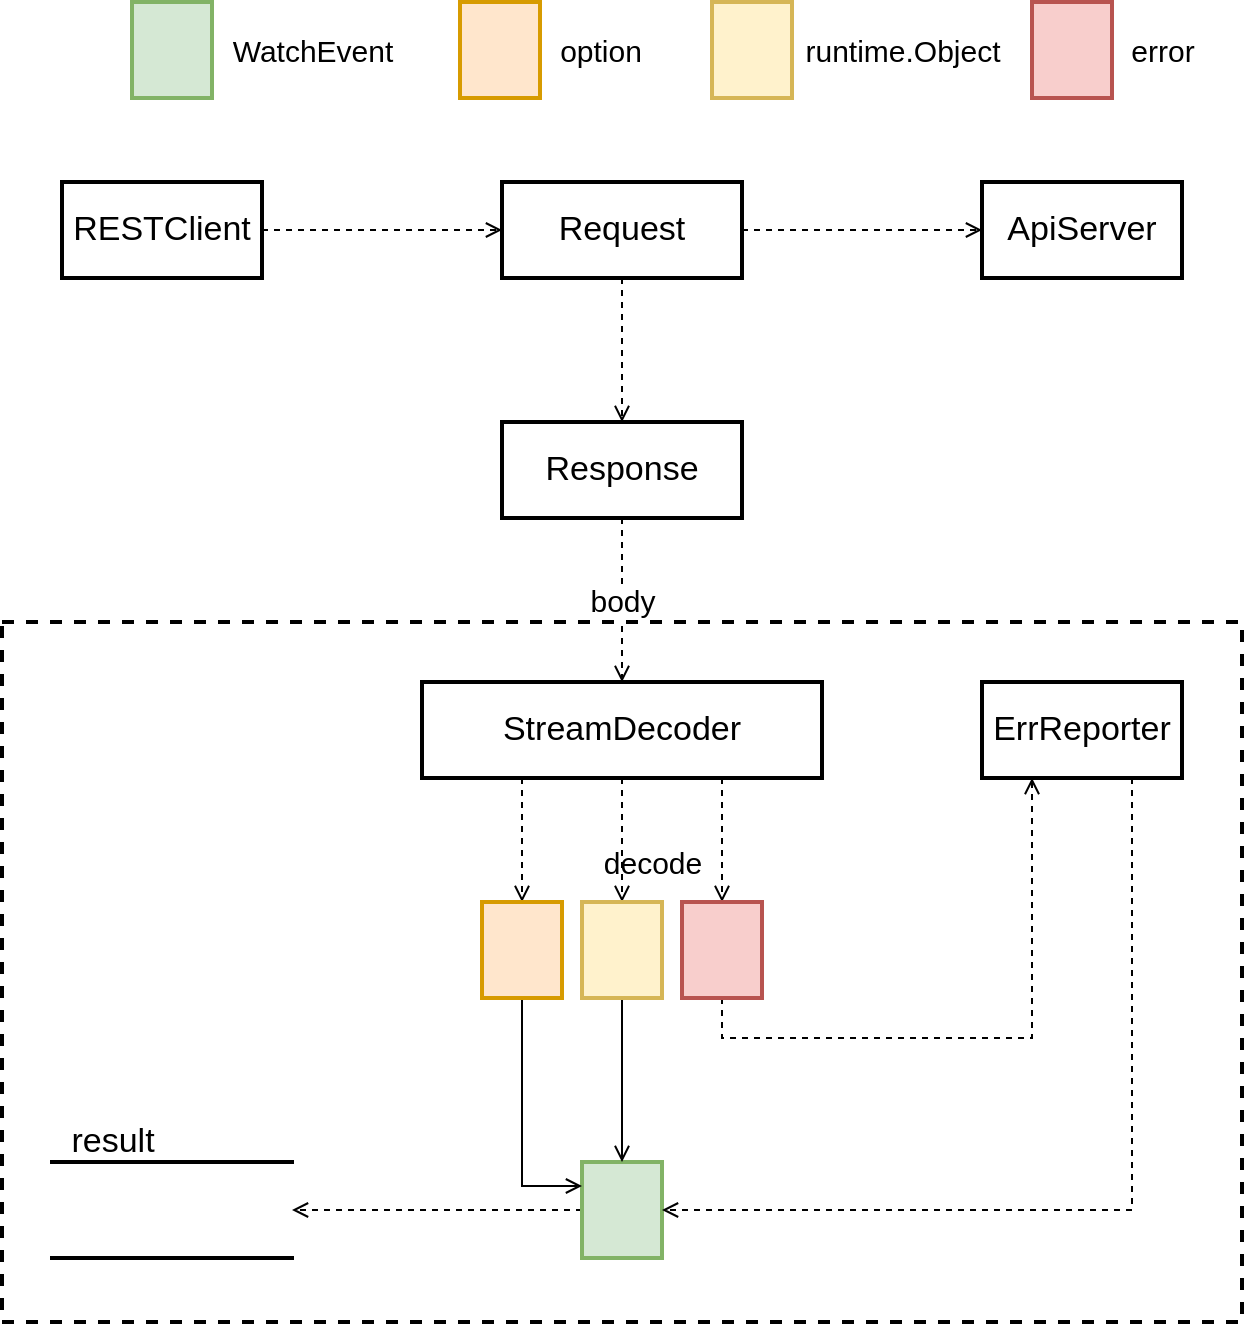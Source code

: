 <mxfile version="14.6.11" type="device" pages="9"><diagram id="NdD13iP-0x8x3NRHaA0l" name="streamwatcher"><mxGraphModel dx="2066" dy="1154" grid="1" gridSize="10" guides="1" tooltips="1" connect="1" arrows="1" fold="1" page="1" pageScale="1" pageWidth="827" pageHeight="1169" math="0" shadow="0"><root><mxCell id="J_cZqi1qvI-ndYLOxLHl-0"/><mxCell id="J_cZqi1qvI-ndYLOxLHl-1" parent="J_cZqi1qvI-ndYLOxLHl-0"/><mxCell id="Si1EpJbSmrScFHt2fooI-9" value="" style="rounded=0;whiteSpace=wrap;html=1;strokeWidth=2;fontSize=17;fillColor=none;dashed=1;" parent="J_cZqi1qvI-ndYLOxLHl-1" vertex="1"><mxGeometry x="160" y="400" width="620" height="350" as="geometry"/></mxCell><mxCell id="N4CJqDfRywY7EZ2Je-KF-3" value="body" style="edgeStyle=orthogonalEdgeStyle;rounded=0;orthogonalLoop=1;jettySize=auto;html=1;exitX=0.5;exitY=1;exitDx=0;exitDy=0;entryX=0.5;entryY=0;entryDx=0;entryDy=0;fontSize=15;endArrow=open;endFill=0;dashed=1;" parent="J_cZqi1qvI-ndYLOxLHl-1" source="J_cZqi1qvI-ndYLOxLHl-3" target="J_cZqi1qvI-ndYLOxLHl-4" edge="1"><mxGeometry relative="1" as="geometry"/></mxCell><mxCell id="J_cZqi1qvI-ndYLOxLHl-3" value="&lt;span style=&quot;font-size: 17px&quot;&gt;Response&lt;/span&gt;" style="rounded=0;whiteSpace=wrap;html=1;strokeWidth=2;fontSize=17;" parent="J_cZqi1qvI-ndYLOxLHl-1" vertex="1"><mxGeometry x="410" y="300" width="120" height="48" as="geometry"/></mxCell><mxCell id="N4CJqDfRywY7EZ2Je-KF-7" style="edgeStyle=orthogonalEdgeStyle;rounded=0;orthogonalLoop=1;jettySize=auto;html=1;exitX=0.25;exitY=1;exitDx=0;exitDy=0;entryX=0.5;entryY=0;entryDx=0;entryDy=0;fontSize=15;endArrow=open;endFill=0;dashed=1;" parent="J_cZqi1qvI-ndYLOxLHl-1" source="J_cZqi1qvI-ndYLOxLHl-4" target="N4CJqDfRywY7EZ2Je-KF-5" edge="1"><mxGeometry relative="1" as="geometry"/></mxCell><mxCell id="N4CJqDfRywY7EZ2Je-KF-8" style="edgeStyle=orthogonalEdgeStyle;rounded=0;orthogonalLoop=1;jettySize=auto;html=1;exitX=0.5;exitY=1;exitDx=0;exitDy=0;entryX=0.5;entryY=0;entryDx=0;entryDy=0;fontSize=15;endArrow=open;endFill=0;dashed=1;" parent="J_cZqi1qvI-ndYLOxLHl-1" source="J_cZqi1qvI-ndYLOxLHl-4" target="N4CJqDfRywY7EZ2Je-KF-6" edge="1"><mxGeometry relative="1" as="geometry"/></mxCell><mxCell id="Si1EpJbSmrScFHt2fooI-4" style="edgeStyle=orthogonalEdgeStyle;rounded=0;orthogonalLoop=1;jettySize=auto;html=1;exitX=0.75;exitY=1;exitDx=0;exitDy=0;entryX=0.5;entryY=0;entryDx=0;entryDy=0;dashed=1;endArrow=open;endFill=0;" parent="J_cZqi1qvI-ndYLOxLHl-1" source="J_cZqi1qvI-ndYLOxLHl-4" target="Si1EpJbSmrScFHt2fooI-0" edge="1"><mxGeometry relative="1" as="geometry"/></mxCell><mxCell id="J_cZqi1qvI-ndYLOxLHl-4" value="StreamDecoder" style="rounded=0;whiteSpace=wrap;html=1;strokeWidth=2;fontSize=17;" parent="J_cZqi1qvI-ndYLOxLHl-1" vertex="1"><mxGeometry x="370" y="430" width="200" height="48" as="geometry"/></mxCell><mxCell id="N4CJqDfRywY7EZ2Je-KF-2" style="edgeStyle=orthogonalEdgeStyle;rounded=0;orthogonalLoop=1;jettySize=auto;html=1;exitX=0;exitY=0.5;exitDx=0;exitDy=0;entryX=1;entryY=0.5;entryDx=0;entryDy=0;fontSize=15;endArrow=open;endFill=0;dashed=1;" parent="J_cZqi1qvI-ndYLOxLHl-1" source="J_cZqi1qvI-ndYLOxLHl-5" target="J_cZqi1qvI-ndYLOxLHl-7" edge="1"><mxGeometry relative="1" as="geometry"/></mxCell><mxCell id="J_cZqi1qvI-ndYLOxLHl-5" value="" style="rounded=0;whiteSpace=wrap;html=1;strokeWidth=2;fontSize=17;fillColor=#d5e8d4;strokeColor=#82b366;" parent="J_cZqi1qvI-ndYLOxLHl-1" vertex="1"><mxGeometry x="450" y="670" width="40" height="48" as="geometry"/></mxCell><mxCell id="Si1EpJbSmrScFHt2fooI-7" style="edgeStyle=orthogonalEdgeStyle;rounded=0;orthogonalLoop=1;jettySize=auto;html=1;exitX=0.75;exitY=1;exitDx=0;exitDy=0;entryX=1;entryY=0.5;entryDx=0;entryDy=0;fontSize=15;endArrow=open;endFill=0;dashed=1;" parent="J_cZqi1qvI-ndYLOxLHl-1" source="J_cZqi1qvI-ndYLOxLHl-6" target="J_cZqi1qvI-ndYLOxLHl-5" edge="1"><mxGeometry relative="1" as="geometry"/></mxCell><mxCell id="J_cZqi1qvI-ndYLOxLHl-6" value="ErrReporter" style="rounded=0;whiteSpace=wrap;html=1;strokeWidth=2;fontSize=17;" parent="J_cZqi1qvI-ndYLOxLHl-1" vertex="1"><mxGeometry x="650" y="430" width="100" height="48" as="geometry"/></mxCell><mxCell id="J_cZqi1qvI-ndYLOxLHl-7" value="" style="shape=partialRectangle;whiteSpace=wrap;html=1;left=0;right=0;fillColor=none;strokeWidth=2;fontSize=17;" parent="J_cZqi1qvI-ndYLOxLHl-1" vertex="1"><mxGeometry x="185" y="670" width="120" height="48" as="geometry"/></mxCell><mxCell id="N4CJqDfRywY7EZ2Je-KF-0" value="" style="rounded=0;whiteSpace=wrap;html=1;strokeWidth=2;fontSize=17;fillColor=#d5e8d4;strokeColor=#82b366;" parent="J_cZqi1qvI-ndYLOxLHl-1" vertex="1"><mxGeometry x="225" y="90" width="40" height="48" as="geometry"/></mxCell><mxCell id="N4CJqDfRywY7EZ2Je-KF-1" value="WatchEvent" style="text;html=1;align=center;verticalAlign=middle;resizable=0;points=[];autosize=1;strokeColor=none;fontSize=15;" parent="J_cZqi1qvI-ndYLOxLHl-1" vertex="1"><mxGeometry x="265" y="104" width="100" height="20" as="geometry"/></mxCell><mxCell id="N4CJqDfRywY7EZ2Je-KF-11" style="edgeStyle=orthogonalEdgeStyle;rounded=0;orthogonalLoop=1;jettySize=auto;html=1;exitX=0.5;exitY=1;exitDx=0;exitDy=0;entryX=0;entryY=0.25;entryDx=0;entryDy=0;fontSize=15;endArrow=open;endFill=0;" parent="J_cZqi1qvI-ndYLOxLHl-1" source="N4CJqDfRywY7EZ2Je-KF-5" target="J_cZqi1qvI-ndYLOxLHl-5" edge="1"><mxGeometry relative="1" as="geometry"/></mxCell><mxCell id="N4CJqDfRywY7EZ2Je-KF-5" value="" style="rounded=0;whiteSpace=wrap;html=1;strokeWidth=2;fontSize=17;fillColor=#ffe6cc;strokeColor=#d79b00;" parent="J_cZqi1qvI-ndYLOxLHl-1" vertex="1"><mxGeometry x="400" y="540" width="40" height="48" as="geometry"/></mxCell><mxCell id="N4CJqDfRywY7EZ2Je-KF-12" style="edgeStyle=orthogonalEdgeStyle;rounded=0;orthogonalLoop=1;jettySize=auto;html=1;exitX=0.5;exitY=1;exitDx=0;exitDy=0;entryX=0.5;entryY=0;entryDx=0;entryDy=0;fontSize=15;endArrow=open;endFill=0;" parent="J_cZqi1qvI-ndYLOxLHl-1" source="N4CJqDfRywY7EZ2Je-KF-6" target="J_cZqi1qvI-ndYLOxLHl-5" edge="1"><mxGeometry relative="1" as="geometry"/></mxCell><mxCell id="N4CJqDfRywY7EZ2Je-KF-6" value="" style="rounded=0;whiteSpace=wrap;html=1;strokeWidth=2;fontSize=17;fillColor=#fff2cc;strokeColor=#d6b656;" parent="J_cZqi1qvI-ndYLOxLHl-1" vertex="1"><mxGeometry x="450" y="540" width="40" height="48" as="geometry"/></mxCell><mxCell id="N4CJqDfRywY7EZ2Je-KF-9" value="decode" style="text;html=1;align=center;verticalAlign=middle;resizable=0;points=[];autosize=1;strokeColor=none;fontSize=15;" parent="J_cZqi1qvI-ndYLOxLHl-1" vertex="1"><mxGeometry x="455" y="510" width="60" height="20" as="geometry"/></mxCell><mxCell id="N4CJqDfRywY7EZ2Je-KF-17" value="" style="rounded=0;whiteSpace=wrap;html=1;strokeWidth=2;fontSize=17;fillColor=#ffe6cc;strokeColor=#d79b00;" parent="J_cZqi1qvI-ndYLOxLHl-1" vertex="1"><mxGeometry x="389" y="90" width="40" height="48" as="geometry"/></mxCell><mxCell id="N4CJqDfRywY7EZ2Je-KF-18" value="option" style="text;html=1;align=center;verticalAlign=middle;resizable=0;points=[];autosize=1;strokeColor=none;fontSize=15;" parent="J_cZqi1qvI-ndYLOxLHl-1" vertex="1"><mxGeometry x="429" y="104" width="60" height="20" as="geometry"/></mxCell><mxCell id="N4CJqDfRywY7EZ2Je-KF-19" value="" style="rounded=0;whiteSpace=wrap;html=1;strokeWidth=2;fontSize=17;fillColor=#fff2cc;strokeColor=#d6b656;" parent="J_cZqi1qvI-ndYLOxLHl-1" vertex="1"><mxGeometry x="515" y="90" width="40" height="48" as="geometry"/></mxCell><mxCell id="N4CJqDfRywY7EZ2Je-KF-20" value="runtime.Object" style="text;html=1;align=center;verticalAlign=middle;resizable=0;points=[];autosize=1;strokeColor=none;fontSize=15;" parent="J_cZqi1qvI-ndYLOxLHl-1" vertex="1"><mxGeometry x="555" y="104" width="110" height="20" as="geometry"/></mxCell><mxCell id="Si1EpJbSmrScFHt2fooI-5" style="edgeStyle=orthogonalEdgeStyle;rounded=0;orthogonalLoop=1;jettySize=auto;html=1;exitX=0.5;exitY=1;exitDx=0;exitDy=0;entryX=0.25;entryY=1;entryDx=0;entryDy=0;endArrow=open;endFill=0;dashed=1;" parent="J_cZqi1qvI-ndYLOxLHl-1" source="Si1EpJbSmrScFHt2fooI-0" target="J_cZqi1qvI-ndYLOxLHl-6" edge="1"><mxGeometry relative="1" as="geometry"/></mxCell><mxCell id="Si1EpJbSmrScFHt2fooI-0" value="" style="rounded=0;whiteSpace=wrap;html=1;strokeWidth=2;fontSize=17;fillColor=#f8cecc;strokeColor=#b85450;" parent="J_cZqi1qvI-ndYLOxLHl-1" vertex="1"><mxGeometry x="500" y="540" width="40" height="48" as="geometry"/></mxCell><mxCell id="Si1EpJbSmrScFHt2fooI-1" value="" style="rounded=0;whiteSpace=wrap;html=1;strokeWidth=2;fontSize=17;fillColor=#f8cecc;strokeColor=#b85450;" parent="J_cZqi1qvI-ndYLOxLHl-1" vertex="1"><mxGeometry x="675" y="90" width="40" height="48" as="geometry"/></mxCell><mxCell id="Si1EpJbSmrScFHt2fooI-6" value="error" style="text;html=1;align=center;verticalAlign=middle;resizable=0;points=[];autosize=1;strokeColor=none;fontSize=15;" parent="J_cZqi1qvI-ndYLOxLHl-1" vertex="1"><mxGeometry x="715" y="104" width="50" height="20" as="geometry"/></mxCell><mxCell id="Si1EpJbSmrScFHt2fooI-8" value="&lt;span style=&quot;font-size: 17px&quot;&gt;result&lt;/span&gt;" style="text;html=1;align=center;verticalAlign=middle;resizable=0;points=[];autosize=1;strokeColor=none;fontSize=15;" parent="J_cZqi1qvI-ndYLOxLHl-1" vertex="1"><mxGeometry x="185" y="650" width="60" height="20" as="geometry"/></mxCell><mxCell id="Si1EpJbSmrScFHt2fooI-14" style="edgeStyle=orthogonalEdgeStyle;rounded=0;orthogonalLoop=1;jettySize=auto;html=1;exitX=1;exitY=0.5;exitDx=0;exitDy=0;entryX=0;entryY=0.5;entryDx=0;entryDy=0;dashed=1;fontSize=15;endArrow=open;endFill=0;" parent="J_cZqi1qvI-ndYLOxLHl-1" source="Si1EpJbSmrScFHt2fooI-10" target="Si1EpJbSmrScFHt2fooI-11" edge="1"><mxGeometry relative="1" as="geometry"/></mxCell><mxCell id="Si1EpJbSmrScFHt2fooI-10" value="RESTClient" style="rounded=0;whiteSpace=wrap;html=1;strokeWidth=2;fontSize=17;" parent="J_cZqi1qvI-ndYLOxLHl-1" vertex="1"><mxGeometry x="190" y="180" width="100" height="48" as="geometry"/></mxCell><mxCell id="Si1EpJbSmrScFHt2fooI-13" style="edgeStyle=orthogonalEdgeStyle;rounded=0;orthogonalLoop=1;jettySize=auto;html=1;exitX=1;exitY=0.5;exitDx=0;exitDy=0;entryX=0;entryY=0.5;entryDx=0;entryDy=0;dashed=1;fontSize=15;endArrow=open;endFill=0;" parent="J_cZqi1qvI-ndYLOxLHl-1" source="Si1EpJbSmrScFHt2fooI-11" target="Si1EpJbSmrScFHt2fooI-12" edge="1"><mxGeometry relative="1" as="geometry"/></mxCell><mxCell id="Si1EpJbSmrScFHt2fooI-16" style="edgeStyle=orthogonalEdgeStyle;rounded=0;orthogonalLoop=1;jettySize=auto;html=1;exitX=0.5;exitY=1;exitDx=0;exitDy=0;dashed=1;fontSize=15;endArrow=open;endFill=0;entryX=0.5;entryY=0;entryDx=0;entryDy=0;" parent="J_cZqi1qvI-ndYLOxLHl-1" source="Si1EpJbSmrScFHt2fooI-11" target="J_cZqi1qvI-ndYLOxLHl-3" edge="1"><mxGeometry relative="1" as="geometry"><mxPoint x="500" y="260" as="targetPoint"/></mxGeometry></mxCell><mxCell id="Si1EpJbSmrScFHt2fooI-11" value="Request" style="rounded=0;whiteSpace=wrap;html=1;strokeWidth=2;fontSize=17;fillColor=#ffffff;" parent="J_cZqi1qvI-ndYLOxLHl-1" vertex="1"><mxGeometry x="410" y="180" width="120" height="48" as="geometry"/></mxCell><mxCell id="Si1EpJbSmrScFHt2fooI-12" value="ApiServer" style="rounded=0;whiteSpace=wrap;html=1;strokeWidth=2;fontSize=17;fillColor=#ffffff;" parent="J_cZqi1qvI-ndYLOxLHl-1" vertex="1"><mxGeometry x="650" y="180" width="100" height="48" as="geometry"/></mxCell></root></mxGraphModel></diagram><diagram id="l9DY-0fw8ikIyGiG9nWm" name="broadcast"><mxGraphModel dx="2066" dy="1154" grid="1" gridSize="10" guides="1" tooltips="1" connect="1" arrows="1" fold="1" page="1" pageScale="1" pageWidth="827" pageHeight="1169" math="0" shadow="0"><root><mxCell id="F13RQJ2SlPXAIWHEh2mf-0"/><mxCell id="F13RQJ2SlPXAIWHEh2mf-1" parent="F13RQJ2SlPXAIWHEh2mf-0"/><mxCell id="F13RQJ2SlPXAIWHEh2mf-39" value="" style="rounded=0;whiteSpace=wrap;html=1;strokeWidth=2;fontSize=17;dashed=1;fillColor=none;" parent="F13RQJ2SlPXAIWHEh2mf-1" vertex="1"><mxGeometry x="48" y="480" width="230" height="120" as="geometry"/></mxCell><mxCell id="F13RQJ2SlPXAIWHEh2mf-2" value="Action" style="edgeStyle=orthogonalEdgeStyle;rounded=0;orthogonalLoop=1;jettySize=auto;html=1;exitX=0;exitY=0.5;exitDx=0;exitDy=0;entryX=1;entryY=0.75;entryDx=0;entryDy=0;fontSize=12;endArrow=open;endFill=0;dashed=1;fillColor=#d5e8d4;strokeColor=#82b366;fontColor=#97D077;" parent="F13RQJ2SlPXAIWHEh2mf-1" source="F13RQJ2SlPXAIWHEh2mf-3" target="F13RQJ2SlPXAIWHEh2mf-8" edge="1"><mxGeometry relative="1" as="geometry"/></mxCell><mxCell id="F13RQJ2SlPXAIWHEh2mf-3" value="" style="rounded=0;whiteSpace=wrap;html=1;strokeWidth=2;fontSize=17;fillColor=#d5e8d4;strokeColor=#82b366;" parent="F13RQJ2SlPXAIWHEh2mf-1" vertex="1"><mxGeometry x="753" y="682" width="40" height="48" as="geometry"/></mxCell><mxCell id="F13RQJ2SlPXAIWHEh2mf-6" value="distribute" style="edgeStyle=orthogonalEdgeStyle;rounded=0;orthogonalLoop=1;jettySize=auto;html=1;entryX=1;entryY=0.5;entryDx=0;entryDy=0;dashed=1;fontSize=12;endArrow=open;endFill=0;exitX=0;exitY=0.5;exitDx=0;exitDy=0;fillColor=#d5e8d4;strokeColor=#82b366;fontColor=#97D077;" parent="F13RQJ2SlPXAIWHEh2mf-1" source="F13RQJ2SlPXAIWHEh2mf-21" target="F13RQJ2SlPXAIWHEh2mf-9" edge="1"><mxGeometry x="0.084" relative="1" as="geometry"><mxPoint as="offset"/><mxPoint x="396" y="694" as="sourcePoint"/></mxGeometry></mxCell><mxCell id="F13RQJ2SlPXAIWHEh2mf-22" style="edgeStyle=orthogonalEdgeStyle;rounded=0;orthogonalLoop=1;jettySize=auto;html=1;exitX=0;exitY=0.75;exitDx=0;exitDy=0;entryX=1;entryY=0.5;entryDx=0;entryDy=0;fontSize=15;endArrow=open;endFill=0;dashed=1;fillColor=#d5e8d4;strokeColor=#82b366;" parent="F13RQJ2SlPXAIWHEh2mf-1" source="F13RQJ2SlPXAIWHEh2mf-8" target="F13RQJ2SlPXAIWHEh2mf-21" edge="1"><mxGeometry relative="1" as="geometry"/></mxCell><mxCell id="F13RQJ2SlPXAIWHEh2mf-25" style="edgeStyle=orthogonalEdgeStyle;rounded=0;orthogonalLoop=1;jettySize=auto;html=1;exitX=0;exitY=0.25;exitDx=0;exitDy=0;entryX=0.5;entryY=1;entryDx=0;entryDy=0;dashed=1;fontSize=15;endArrow=open;endFill=0;fillColor=#e1d5e7;strokeColor=#9673a6;" parent="F13RQJ2SlPXAIWHEh2mf-1" source="F13RQJ2SlPXAIWHEh2mf-8" target="F13RQJ2SlPXAIWHEh2mf-24" edge="1"><mxGeometry relative="1" as="geometry"/></mxCell><mxCell id="F13RQJ2SlPXAIWHEh2mf-8" value="incoming" style="shape=partialRectangle;whiteSpace=wrap;html=1;left=0;right=0;fillColor=none;strokeWidth=2;fontSize=17;" parent="F13RQJ2SlPXAIWHEh2mf-1" vertex="1"><mxGeometry x="523" y="670" width="120" height="48" as="geometry"/></mxCell><mxCell id="F13RQJ2SlPXAIWHEh2mf-9" value="" style="shape=partialRectangle;whiteSpace=wrap;html=1;left=0;right=0;fillColor=none;strokeWidth=2;fontSize=17;" parent="F13RQJ2SlPXAIWHEh2mf-1" vertex="1"><mxGeometry x="40" y="682" width="120" height="48" as="geometry"/></mxCell><mxCell id="F13RQJ2SlPXAIWHEh2mf-11" value="map" style="edgeStyle=orthogonalEdgeStyle;rounded=0;orthogonalLoop=1;jettySize=auto;html=1;exitX=0;exitY=0.5;exitDx=0;exitDy=0;entryX=1;entryY=0.5;entryDx=0;entryDy=0;fontSize=12;endArrow=open;endFill=0;" parent="F13RQJ2SlPXAIWHEh2mf-1" source="F13RQJ2SlPXAIWHEh2mf-12" target="F13RQJ2SlPXAIWHEh2mf-13" edge="1"><mxGeometry relative="1" as="geometry"><Array as="points"><mxPoint x="166" y="540"/><mxPoint x="166" y="540"/></Array></mxGeometry></mxCell><mxCell id="F13RQJ2SlPXAIWHEh2mf-12" value="" style="rounded=0;whiteSpace=wrap;html=1;strokeWidth=2;fontSize=17;fillColor=#f8cecc;strokeColor=#b85450;" parent="F13RQJ2SlPXAIWHEh2mf-1" vertex="1"><mxGeometry x="206" y="516" width="40" height="48" as="geometry"/></mxCell><mxCell id="F13RQJ2SlPXAIWHEh2mf-13" value="" style="rounded=0;whiteSpace=wrap;html=1;strokeWidth=2;fontSize=17;fillColor=#dae8fc;strokeColor=#6c8ebf;" parent="F13RQJ2SlPXAIWHEh2mf-1" vertex="1"><mxGeometry x="80" y="516" width="40" height="48" as="geometry"/></mxCell><mxCell id="F13RQJ2SlPXAIWHEh2mf-21" value="" style="rounded=0;whiteSpace=wrap;html=1;strokeWidth=2;fontSize=17;fillColor=#d5e8d4;strokeColor=#82b366;" parent="F13RQJ2SlPXAIWHEh2mf-1" vertex="1"><mxGeometry x="370" y="682" width="40" height="48" as="geometry"/></mxCell><mxCell id="F13RQJ2SlPXAIWHEh2mf-36" style="edgeStyle=orthogonalEdgeStyle;rounded=0;orthogonalLoop=1;jettySize=auto;html=1;exitX=0;exitY=0.5;exitDx=0;exitDy=0;entryX=1;entryY=0.5;entryDx=0;entryDy=0;dashed=1;fontSize=12;startArrow=none;startFill=0;endArrow=open;endFill=0;fillColor=#e1d5e7;strokeColor=#9673a6;" parent="F13RQJ2SlPXAIWHEh2mf-1" source="F13RQJ2SlPXAIWHEh2mf-24" target="F13RQJ2SlPXAIWHEh2mf-35" edge="1"><mxGeometry relative="1" as="geometry"/></mxCell><mxCell id="F13RQJ2SlPXAIWHEh2mf-38" value="++" style="edgeStyle=orthogonalEdgeStyle;rounded=0;orthogonalLoop=1;jettySize=auto;html=1;exitX=0.5;exitY=0;exitDx=0;exitDy=0;entryX=1;entryY=0.5;entryDx=0;entryDy=0;dashed=1;fontSize=12;startArrow=none;startFill=0;endArrow=open;endFill=0;fillColor=#e1d5e7;strokeColor=#9673a6;" parent="F13RQJ2SlPXAIWHEh2mf-1" source="F13RQJ2SlPXAIWHEh2mf-24" target="F13RQJ2SlPXAIWHEh2mf-37" edge="1"><mxGeometry x="-0.506" relative="1" as="geometry"><mxPoint as="offset"/></mxGeometry></mxCell><mxCell id="F13RQJ2SlPXAIWHEh2mf-24" value="" style="rounded=0;whiteSpace=wrap;html=1;strokeWidth=2;fontSize=17;fillColor=#e1d5e7;strokeColor=#9673a6;dashed=1;" parent="F13RQJ2SlPXAIWHEh2mf-1" vertex="1"><mxGeometry x="440" y="546" width="40" height="48" as="geometry"/></mxCell><mxCell id="F13RQJ2SlPXAIWHEh2mf-30" value="blockQueue" style="edgeStyle=orthogonalEdgeStyle;rounded=0;orthogonalLoop=1;jettySize=auto;html=1;exitX=0.5;exitY=1;exitDx=0;exitDy=0;entryX=1;entryY=0.25;entryDx=0;entryDy=0;dashed=1;fontSize=12;endArrow=open;endFill=0;fillColor=#e1d5e7;strokeColor=#9673a6;fontColor=#9673A6;" parent="F13RQJ2SlPXAIWHEh2mf-1" source="F13RQJ2SlPXAIWHEh2mf-28" target="F13RQJ2SlPXAIWHEh2mf-8" edge="1"><mxGeometry x="-0.367" relative="1" as="geometry"><mxPoint as="offset"/></mxGeometry></mxCell><mxCell id="F13RQJ2SlPXAIWHEh2mf-32" value="watch" style="edgeStyle=orthogonalEdgeStyle;rounded=0;orthogonalLoop=1;jettySize=auto;html=1;exitX=1;exitY=0.5;exitDx=0;exitDy=0;dashed=1;fontSize=12;endArrow=none;endFill=0;startArrow=open;startFill=0;fillColor=#e1d5e7;strokeColor=#9673a6;fontColor=#9673A6;" parent="F13RQJ2SlPXAIWHEh2mf-1" source="F13RQJ2SlPXAIWHEh2mf-28" edge="1"><mxGeometry relative="1" as="geometry"><mxPoint x="793" y="570" as="targetPoint"/></mxGeometry></mxCell><mxCell id="F13RQJ2SlPXAIWHEh2mf-28" value="" style="rounded=0;whiteSpace=wrap;html=1;strokeWidth=2;fontSize=17;fillColor=#e1d5e7;strokeColor=#9673a6;dashed=1;" parent="F13RQJ2SlPXAIWHEh2mf-1" vertex="1"><mxGeometry x="678" y="546" width="40" height="48" as="geometry"/></mxCell><mxCell id="F13RQJ2SlPXAIWHEh2mf-41" style="edgeStyle=orthogonalEdgeStyle;rounded=0;orthogonalLoop=1;jettySize=auto;html=1;exitX=0;exitY=0.5;exitDx=0;exitDy=0;dashed=1;fontSize=12;startArrow=none;startFill=0;endArrow=open;endFill=0;entryX=1;entryY=0.75;entryDx=0;entryDy=0;fillColor=#e1d5e7;strokeColor=#9673a6;" parent="F13RQJ2SlPXAIWHEh2mf-1" source="F13RQJ2SlPXAIWHEh2mf-35" target="F13RQJ2SlPXAIWHEh2mf-39" edge="1"><mxGeometry relative="1" as="geometry"><mxPoint x="276" y="530" as="targetPoint"/></mxGeometry></mxCell><mxCell id="F13RQJ2SlPXAIWHEh2mf-35" value="" style="rounded=0;whiteSpace=wrap;html=1;strokeWidth=2;fontSize=17;fillColor=#dae8fc;strokeColor=#6c8ebf;" parent="F13RQJ2SlPXAIWHEh2mf-1" vertex="1"><mxGeometry x="340" y="546" width="40" height="48" as="geometry"/></mxCell><mxCell id="F13RQJ2SlPXAIWHEh2mf-40" style="edgeStyle=orthogonalEdgeStyle;rounded=0;orthogonalLoop=1;jettySize=auto;html=1;exitX=0;exitY=0.5;exitDx=0;exitDy=0;entryX=1;entryY=0.25;entryDx=0;entryDy=0;dashed=1;fontSize=12;startArrow=none;startFill=0;endArrow=open;endFill=0;fillColor=#e1d5e7;strokeColor=#9673a6;" parent="F13RQJ2SlPXAIWHEh2mf-1" source="F13RQJ2SlPXAIWHEh2mf-37" target="F13RQJ2SlPXAIWHEh2mf-39" edge="1"><mxGeometry relative="1" as="geometry"/></mxCell><mxCell id="F13RQJ2SlPXAIWHEh2mf-37" value="" style="rounded=0;whiteSpace=wrap;html=1;strokeWidth=2;fontSize=17;fillColor=#f8cecc;strokeColor=#b85450;" parent="F13RQJ2SlPXAIWHEh2mf-1" vertex="1"><mxGeometry x="340" y="486" width="40" height="48" as="geometry"/></mxCell><mxCell id="F13RQJ2SlPXAIWHEh2mf-42" value="nextWatcher" style="text;html=1;align=center;verticalAlign=middle;resizable=0;points=[];autosize=1;strokeColor=none;fontSize=12;" parent="F13RQJ2SlPXAIWHEh2mf-1" vertex="1"><mxGeometry x="320" y="445" width="80" height="20" as="geometry"/></mxCell><mxCell id="F13RQJ2SlPXAIWHEh2mf-46" value="" style="group" parent="F13RQJ2SlPXAIWHEh2mf-1" vertex="1" connectable="0"><mxGeometry x="180" y="300" width="490" height="48" as="geometry"/></mxCell><mxCell id="F13RQJ2SlPXAIWHEh2mf-14" value="" style="rounded=0;whiteSpace=wrap;html=1;strokeWidth=2;fontSize=17;fillColor=#f8cecc;strokeColor=#b85450;" parent="F13RQJ2SlPXAIWHEh2mf-46" vertex="1"><mxGeometry width="40" height="48" as="geometry"/></mxCell><mxCell id="F13RQJ2SlPXAIWHEh2mf-15" value="" style="rounded=0;whiteSpace=wrap;html=1;strokeWidth=2;fontSize=17;fillColor=#dae8fc;strokeColor=#6c8ebf;" parent="F13RQJ2SlPXAIWHEh2mf-46" vertex="1"><mxGeometry x="130" width="40" height="48" as="geometry"/></mxCell><mxCell id="F13RQJ2SlPXAIWHEh2mf-16" value="watcher" style="text;html=1;align=center;verticalAlign=middle;resizable=0;points=[];autosize=1;strokeColor=none;fontSize=15;" parent="F13RQJ2SlPXAIWHEh2mf-46" vertex="1"><mxGeometry x="169" y="14" width="70" height="20" as="geometry"/></mxCell><mxCell id="F13RQJ2SlPXAIWHEh2mf-17" value="id" style="text;html=1;align=center;verticalAlign=middle;resizable=0;points=[];autosize=1;strokeColor=none;fontSize=15;" parent="F13RQJ2SlPXAIWHEh2mf-46" vertex="1"><mxGeometry x="40" y="14" width="30" height="20" as="geometry"/></mxCell><mxCell id="F13RQJ2SlPXAIWHEh2mf-19" value="" style="rounded=0;whiteSpace=wrap;html=1;strokeWidth=2;fontSize=17;fillColor=#e1d5e7;strokeColor=#9673a6;dashed=1;" parent="F13RQJ2SlPXAIWHEh2mf-46" vertex="1"><mxGeometry x="380" width="40" height="48" as="geometry"/></mxCell><mxCell id="F13RQJ2SlPXAIWHEh2mf-20" value="function" style="text;html=1;align=center;verticalAlign=middle;resizable=0;points=[];autosize=1;strokeColor=none;fontSize=15;" parent="F13RQJ2SlPXAIWHEh2mf-46" vertex="1"><mxGeometry x="420" y="14" width="70" height="20" as="geometry"/></mxCell><mxCell id="F13RQJ2SlPXAIWHEh2mf-43" value="" style="rounded=0;whiteSpace=wrap;html=1;strokeWidth=2;fontSize=17;fillColor=#d5e8d4;strokeColor=#82b366;" parent="F13RQJ2SlPXAIWHEh2mf-46" vertex="1"><mxGeometry x="260" width="40" height="48" as="geometry"/></mxCell><mxCell id="F13RQJ2SlPXAIWHEh2mf-44" value="Event" style="text;html=1;align=center;verticalAlign=middle;resizable=0;points=[];autosize=1;strokeColor=none;fontSize=15;" parent="F13RQJ2SlPXAIWHEh2mf-46" vertex="1"><mxGeometry x="300" y="14" width="50" height="20" as="geometry"/></mxCell><mxCell id="RRfJz4I8IWIVBGAsZeOE-1" value="" style="endArrow=open;html=1;dashed=1;fontSize=13;endFill=0;exitX=0.5;exitY=1;exitDx=0;exitDy=0;entryX=0.5;entryY=0;entryDx=0;entryDy=0;" parent="F13RQJ2SlPXAIWHEh2mf-1" source="F13RQJ2SlPXAIWHEh2mf-13" target="F13RQJ2SlPXAIWHEh2mf-9" edge="1"><mxGeometry width="50" height="50" relative="1" as="geometry"><mxPoint x="240" y="623" as="sourcePoint"/><mxPoint x="80" y="623" as="targetPoint"/></mxGeometry></mxCell><mxCell id="RRfJz4I8IWIVBGAsZeOE-2" value="iterator" style="edgeLabel;html=1;align=center;verticalAlign=middle;resizable=0;points=[];fontSize=13;" parent="RRfJz4I8IWIVBGAsZeOE-1" vertex="1" connectable="0"><mxGeometry x="-0.05" relative="1" as="geometry"><mxPoint x="-1" as="offset"/></mxGeometry></mxCell><mxCell id="RRfJz4I8IWIVBGAsZeOE-7" value="result" style="text;html=1;align=center;verticalAlign=middle;resizable=0;points=[];autosize=1;fontSize=13;" parent="F13RQJ2SlPXAIWHEh2mf-1" vertex="1"><mxGeometry x="40" y="662" width="50" height="20" as="geometry"/></mxCell><mxCell id="1dmscrKb4HPheVJ8LKfB-0" value="" style="rounded=0;whiteSpace=wrap;html=1;strokeWidth=2;fontSize=17;fontColor=#97D077;fillColor=none;dashed=1;" parent="F13RQJ2SlPXAIWHEh2mf-1" vertex="1"><mxGeometry x="10" y="440" width="490" height="330" as="geometry"/></mxCell><mxCell id="1dmscrKb4HPheVJ8LKfB-1" value="# loop" style="text;html=1;align=center;verticalAlign=middle;resizable=0;points=[];autosize=1;fontSize=13;" parent="F13RQJ2SlPXAIWHEh2mf-1" vertex="1"><mxGeometry x="10" y="420" width="50" height="20" as="geometry"/></mxCell></root></mxGraphModel></diagram><diagram id="XYyDsqogPJH_hWxArmcD" name="client"><mxGraphModel dx="2066" dy="1154" grid="1" gridSize="10" guides="1" tooltips="1" connect="1" arrows="1" fold="1" page="1" pageScale="1" pageWidth="827" pageHeight="1169" math="0" shadow="0"><root><mxCell id="_QDoWch9lQxLG5gEbaI9-0"/><mxCell id="_QDoWch9lQxLG5gEbaI9-1" parent="_QDoWch9lQxLG5gEbaI9-0"/><mxCell id="_QDoWch9lQxLG5gEbaI9-3" value="ClientSet" style="rounded=0;whiteSpace=wrap;html=1;strokeWidth=2;fontSize=17;" parent="_QDoWch9lQxLG5gEbaI9-1" vertex="1"><mxGeometry x="365" y="410" width="130" height="48" as="geometry"/></mxCell><mxCell id="_QDoWch9lQxLG5gEbaI9-8" style="edgeStyle=orthogonalEdgeStyle;rounded=0;orthogonalLoop=1;jettySize=auto;html=1;exitX=0.5;exitY=1;exitDx=0;exitDy=0;entryX=0.5;entryY=0;entryDx=0;entryDy=0;fontSize=15;endArrow=open;endFill=0;" parent="_QDoWch9lQxLG5gEbaI9-1" source="_QDoWch9lQxLG5gEbaI9-4" target="_QDoWch9lQxLG5gEbaI9-3" edge="1"><mxGeometry relative="1" as="geometry"/></mxCell><mxCell id="_QDoWch9lQxLG5gEbaI9-12" value="Deployment()" style="edgeStyle=orthogonalEdgeStyle;rounded=0;orthogonalLoop=1;jettySize=auto;html=1;exitX=1;exitY=0.5;exitDx=0;exitDy=0;entryX=0.5;entryY=0;entryDx=0;entryDy=0;fontSize=15;endArrow=open;endFill=0;dashed=1;" parent="_QDoWch9lQxLG5gEbaI9-1" source="_QDoWch9lQxLG5gEbaI9-4" target="_QDoWch9lQxLG5gEbaI9-10" edge="1"><mxGeometry x="0.673" relative="1" as="geometry"><Array as="points"><mxPoint x="540" y="294"/></Array><mxPoint as="offset"/></mxGeometry></mxCell><mxCell id="_QDoWch9lQxLG5gEbaI9-4" value="GroupVersionClient" style="rounded=0;whiteSpace=wrap;html=1;strokeWidth=2;fontSize=17;" parent="_QDoWch9lQxLG5gEbaI9-1" vertex="1"><mxGeometry x="340" y="270" width="180" height="48" as="geometry"/></mxCell><mxCell id="_QDoWch9lQxLG5gEbaI9-7" value="restClient" style="edgeStyle=orthogonalEdgeStyle;rounded=0;orthogonalLoop=1;jettySize=auto;html=1;exitX=0.5;exitY=1;exitDx=0;exitDy=0;entryX=0.5;entryY=0;entryDx=0;entryDy=0;endArrow=open;endFill=0;fontSize=15;" parent="_QDoWch9lQxLG5gEbaI9-1" source="_QDoWch9lQxLG5gEbaI9-5" target="_QDoWch9lQxLG5gEbaI9-4" edge="1"><mxGeometry relative="1" as="geometry"/></mxCell><mxCell id="_QDoWch9lQxLG5gEbaI9-15" style="edgeStyle=orthogonalEdgeStyle;rounded=0;orthogonalLoop=1;jettySize=auto;html=1;exitX=1;exitY=0.5;exitDx=0;exitDy=0;entryX=0.5;entryY=0;entryDx=0;entryDy=0;fontSize=15;endArrow=open;endFill=0;" parent="_QDoWch9lQxLG5gEbaI9-1" source="_QDoWch9lQxLG5gEbaI9-5" target="_QDoWch9lQxLG5gEbaI9-14" edge="1"><mxGeometry relative="1" as="geometry"/></mxCell><mxCell id="_QDoWch9lQxLG5gEbaI9-16" style="edgeStyle=orthogonalEdgeStyle;rounded=0;orthogonalLoop=1;jettySize=auto;html=1;exitX=0;exitY=0.5;exitDx=0;exitDy=0;entryX=0.5;entryY=0;entryDx=0;entryDy=0;fontSize=15;endArrow=open;endFill=0;" parent="_QDoWch9lQxLG5gEbaI9-1" source="_QDoWch9lQxLG5gEbaI9-5" target="_QDoWch9lQxLG5gEbaI9-13" edge="1"><mxGeometry relative="1" as="geometry"/></mxCell><mxCell id="_QDoWch9lQxLG5gEbaI9-5" value="RESTClient" style="rounded=0;whiteSpace=wrap;html=1;strokeWidth=2;fontSize=17;" parent="_QDoWch9lQxLG5gEbaI9-1" vertex="1"><mxGeometry x="370" y="140" width="120" height="48" as="geometry"/></mxCell><mxCell id="_QDoWch9lQxLG5gEbaI9-6" value="rest" style="text;html=1;align=center;verticalAlign=middle;resizable=0;points=[];autosize=1;strokeColor=none;" parent="_QDoWch9lQxLG5gEbaI9-1" vertex="1"><mxGeometry x="370" y="120" width="40" height="20" as="geometry"/></mxCell><mxCell id="_QDoWch9lQxLG5gEbaI9-18" style="edgeStyle=orthogonalEdgeStyle;rounded=0;orthogonalLoop=1;jettySize=auto;html=1;exitX=0;exitY=0.5;exitDx=0;exitDy=0;entryX=0.5;entryY=0;entryDx=0;entryDy=0;fontSize=15;endArrow=open;endFill=0;" parent="_QDoWch9lQxLG5gEbaI9-1" source="_QDoWch9lQxLG5gEbaI9-10" target="_QDoWch9lQxLG5gEbaI9-17" edge="1"><mxGeometry relative="1" as="geometry"/></mxCell><mxCell id="_QDoWch9lQxLG5gEbaI9-21" style="edgeStyle=orthogonalEdgeStyle;rounded=0;orthogonalLoop=1;jettySize=auto;html=1;exitX=1;exitY=0.5;exitDx=0;exitDy=0;entryX=0.5;entryY=0;entryDx=0;entryDy=0;fontSize=15;endArrow=open;endFill=0;" parent="_QDoWch9lQxLG5gEbaI9-1" source="_QDoWch9lQxLG5gEbaI9-10" target="_QDoWch9lQxLG5gEbaI9-20" edge="1"><mxGeometry relative="1" as="geometry"/></mxCell><mxCell id="_QDoWch9lQxLG5gEbaI9-10" value="DeploymentInterface" style="rounded=0;whiteSpace=wrap;html=1;strokeWidth=2;fontSize=17;dashed=1;" parent="_QDoWch9lQxLG5gEbaI9-1" vertex="1"><mxGeometry x="440" y="550" width="200" height="48" as="geometry"/></mxCell><mxCell id="_QDoWch9lQxLG5gEbaI9-23" style="edgeStyle=orthogonalEdgeStyle;rounded=0;orthogonalLoop=1;jettySize=auto;html=1;exitX=0.5;exitY=1;exitDx=0;exitDy=0;entryX=0.5;entryY=0;entryDx=0;entryDy=0;fontSize=15;endArrow=open;endFill=0;" parent="_QDoWch9lQxLG5gEbaI9-1" source="_QDoWch9lQxLG5gEbaI9-13" target="_QDoWch9lQxLG5gEbaI9-22" edge="1"><mxGeometry relative="1" as="geometry"/></mxCell><mxCell id="_QDoWch9lQxLG5gEbaI9-13" value="DiscoverClient" style="rounded=0;whiteSpace=wrap;html=1;strokeWidth=2;fontSize=17;" parent="_QDoWch9lQxLG5gEbaI9-1" vertex="1"><mxGeometry x="130" y="410" width="140" height="48" as="geometry"/></mxCell><mxCell id="_QDoWch9lQxLG5gEbaI9-14" value="dynamicClient" style="rounded=0;whiteSpace=wrap;html=1;strokeWidth=2;fontSize=17;" parent="_QDoWch9lQxLG5gEbaI9-1" vertex="1"><mxGeometry x="590" y="410" width="140" height="48" as="geometry"/></mxCell><mxCell id="_QDoWch9lQxLG5gEbaI9-17" value="Get()" style="rounded=0;whiteSpace=wrap;html=1;strokeWidth=2;fontSize=17;shadow=1;dashed=1;" parent="_QDoWch9lQxLG5gEbaI9-1" vertex="1"><mxGeometry x="360" y="660" width="100" height="48" as="geometry"/></mxCell><mxCell id="_QDoWch9lQxLG5gEbaI9-20" value="List()" style="rounded=0;whiteSpace=wrap;html=1;strokeWidth=2;fontSize=17;dashed=1;shadow=1;" parent="_QDoWch9lQxLG5gEbaI9-1" vertex="1"><mxGeometry x="620" y="660" width="100" height="48" as="geometry"/></mxCell><mxCell id="_QDoWch9lQxLG5gEbaI9-22" value="CacheDiscoverClient" style="rounded=0;whiteSpace=wrap;html=1;strokeWidth=2;fontSize=17;shadow=0;dashed=1;" parent="_QDoWch9lQxLG5gEbaI9-1" vertex="1"><mxGeometry x="110" y="560" width="180" height="48" as="geometry"/></mxCell></root></mxGraphModel></diagram><diagram id="N00RDc_icPq4qQ6Ub_NJ" name="workqueue"><mxGraphModel dx="2066" dy="1154" grid="1" gridSize="10" guides="1" tooltips="1" connect="1" arrows="1" fold="1" page="1" pageScale="1" pageWidth="827" pageHeight="1169" math="0" shadow="0"><root><mxCell id="783cP58IxzRE8hQCqghC-0"/><mxCell id="783cP58IxzRE8hQCqghC-1" parent="783cP58IxzRE8hQCqghC-0"/><mxCell id="783cP58IxzRE8hQCqghC-18" value="" style="rounded=0;whiteSpace=wrap;html=1;strokeWidth=2;fontSize=17;shadow=0;dashed=1;fillColor=none;" parent="783cP58IxzRE8hQCqghC-1" vertex="1"><mxGeometry x="530" y="790" width="200" height="90" as="geometry"/></mxCell><mxCell id="783cP58IxzRE8hQCqghC-14" value="" style="rounded=0;whiteSpace=wrap;html=1;strokeWidth=2;fontSize=17;shadow=0;dashed=1;fillColor=none;" parent="783cP58IxzRE8hQCqghC-1" vertex="1"><mxGeometry x="530" y="619" width="200" height="90" as="geometry"/></mxCell><mxCell id="783cP58IxzRE8hQCqghC-28" value="I.append" style="edgeStyle=orthogonalEdgeStyle;rounded=0;orthogonalLoop=1;jettySize=auto;html=1;exitX=0;exitY=0.5;exitDx=0;exitDy=0;entryX=1;entryY=0.5;entryDx=0;entryDy=0;dashed=1;fontSize=15;startArrow=none;startFill=0;endArrow=open;endFill=0;fillColor=#dae8fc;strokeColor=#6c8ebf;fontColor=#7EA6E0;" parent="783cP58IxzRE8hQCqghC-1" source="783cP58IxzRE8hQCqghC-2" target="783cP58IxzRE8hQCqghC-22" edge="1"><mxGeometry relative="1" as="geometry"/></mxCell><mxCell id="783cP58IxzRE8hQCqghC-2" value="" style="rounded=0;whiteSpace=wrap;html=1;strokeWidth=2;fontSize=17;shadow=0;fillColor=#d5e8d4;strokeColor=#82b366;" parent="783cP58IxzRE8hQCqghC-1" vertex="1"><mxGeometry x="610" y="516" width="40" height="48" as="geometry"/></mxCell><mxCell id="783cP58IxzRE8hQCqghC-3" value="item" style="text;html=1;align=center;verticalAlign=middle;resizable=0;points=[];autosize=1;strokeColor=none;fontSize=15;" parent="783cP58IxzRE8hQCqghC-1" vertex="1"><mxGeometry x="310" y="415" width="40" height="20" as="geometry"/></mxCell><mxCell id="783cP58IxzRE8hQCqghC-5" value="" style="rounded=0;whiteSpace=wrap;html=1;strokeWidth=2;fontSize=17;shadow=0;fillColor=#dae8fc;strokeColor=#6c8ebf;" parent="783cP58IxzRE8hQCqghC-1" vertex="1"><mxGeometry x="420" y="400" width="40" height="48" as="geometry"/></mxCell><mxCell id="783cP58IxzRE8hQCqghC-6" value="empty(struct{})" style="text;html=1;align=center;verticalAlign=middle;resizable=0;points=[];autosize=1;strokeColor=none;fontSize=15;" parent="783cP58IxzRE8hQCqghC-1" vertex="1"><mxGeometry x="460" y="414" width="110" height="20" as="geometry"/></mxCell><mxCell id="783cP58IxzRE8hQCqghC-11" value="map" style="edgeStyle=orthogonalEdgeStyle;rounded=0;orthogonalLoop=1;jettySize=auto;html=1;exitX=1;exitY=0.5;exitDx=0;exitDy=0;entryX=0;entryY=0.5;entryDx=0;entryDy=0;fontSize=15;endArrow=open;endFill=0;" parent="783cP58IxzRE8hQCqghC-1" source="783cP58IxzRE8hQCqghC-12" target="783cP58IxzRE8hQCqghC-13" edge="1"><mxGeometry relative="1" as="geometry"/></mxCell><mxCell id="783cP58IxzRE8hQCqghC-12" value="" style="rounded=0;whiteSpace=wrap;html=1;strokeWidth=2;fontSize=17;shadow=0;fillColor=#d5e8d4;strokeColor=#82b366;" parent="783cP58IxzRE8hQCqghC-1" vertex="1"><mxGeometry x="550" y="640" width="40" height="48" as="geometry"/></mxCell><mxCell id="783cP58IxzRE8hQCqghC-13" value="" style="rounded=0;whiteSpace=wrap;html=1;strokeWidth=2;fontSize=17;shadow=0;fillColor=#dae8fc;strokeColor=#6c8ebf;" parent="783cP58IxzRE8hQCqghC-1" vertex="1"><mxGeometry x="670" y="640" width="40" height="48" as="geometry"/></mxCell><mxCell id="783cP58IxzRE8hQCqghC-25" value="I.insert" style="edgeStyle=orthogonalEdgeStyle;rounded=0;orthogonalLoop=1;jettySize=auto;html=1;exitX=0.5;exitY=0;exitDx=0;exitDy=0;fontSize=15;endArrow=none;endFill=0;startArrow=open;startFill=0;dashed=1;entryX=0.5;entryY=1;entryDx=0;entryDy=0;fillColor=#dae8fc;strokeColor=#6c8ebf;fontColor=#7EA6E0;" parent="783cP58IxzRE8hQCqghC-1" source="783cP58IxzRE8hQCqghC-14" target="783cP58IxzRE8hQCqghC-2" edge="1"><mxGeometry relative="1" as="geometry"><mxPoint x="870" y="395" as="targetPoint"/></mxGeometry></mxCell><mxCell id="783cP58IxzRE8hQCqghC-15" value="map" style="edgeStyle=orthogonalEdgeStyle;rounded=0;orthogonalLoop=1;jettySize=auto;html=1;exitX=1;exitY=0.5;exitDx=0;exitDy=0;entryX=0;entryY=0.5;entryDx=0;entryDy=0;fontSize=15;endArrow=open;endFill=0;" parent="783cP58IxzRE8hQCqghC-1" source="783cP58IxzRE8hQCqghC-16" target="783cP58IxzRE8hQCqghC-17" edge="1"><mxGeometry relative="1" as="geometry"/></mxCell><mxCell id="783cP58IxzRE8hQCqghC-16" value="" style="rounded=0;whiteSpace=wrap;html=1;strokeWidth=2;fontSize=17;shadow=0;fillColor=#d5e8d4;strokeColor=#82b366;" parent="783cP58IxzRE8hQCqghC-1" vertex="1"><mxGeometry x="550" y="810" width="40" height="48" as="geometry"/></mxCell><mxCell id="783cP58IxzRE8hQCqghC-17" value="" style="rounded=0;whiteSpace=wrap;html=1;strokeWidth=2;fontSize=17;shadow=0;fillColor=#dae8fc;strokeColor=#6c8ebf;" parent="783cP58IxzRE8hQCqghC-1" vertex="1"><mxGeometry x="670" y="810" width="40" height="48" as="geometry"/></mxCell><mxCell id="783cP58IxzRE8hQCqghC-29" value="II.Get" style="edgeStyle=orthogonalEdgeStyle;rounded=0;orthogonalLoop=1;jettySize=auto;html=1;exitX=0.5;exitY=1;exitDx=0;exitDy=0;dashed=1;fontSize=15;startArrow=none;startFill=0;endArrow=open;endFill=0;entryX=0.5;entryY=0;entryDx=0;entryDy=0;fillColor=#dae8fc;strokeColor=#6c8ebf;fontColor=#7EA6E0;" parent="783cP58IxzRE8hQCqghC-1" source="783cP58IxzRE8hQCqghC-19" target="783cP58IxzRE8hQCqghC-31" edge="1"><mxGeometry x="-0.08" relative="1" as="geometry"><mxPoint x="190" y="626" as="targetPoint"/><Array as="points"><mxPoint x="230" y="564"/><mxPoint x="230" y="811"/></Array><mxPoint as="offset"/></mxGeometry></mxCell><mxCell id="783cP58IxzRE8hQCqghC-19" value="" style="rounded=0;whiteSpace=wrap;html=1;strokeWidth=2;fontSize=17;shadow=0;fillColor=#d5e8d4;strokeColor=#82b366;" parent="783cP58IxzRE8hQCqghC-1" vertex="1"><mxGeometry x="210" y="516" width="40" height="48" as="geometry"/></mxCell><mxCell id="783cP58IxzRE8hQCqghC-20" value="" style="rounded=0;whiteSpace=wrap;html=1;strokeWidth=2;fontSize=17;shadow=0;fillColor=#d5e8d4;strokeColor=#82b366;" parent="783cP58IxzRE8hQCqghC-1" vertex="1"><mxGeometry x="250" y="516" width="40" height="48" as="geometry"/></mxCell><mxCell id="783cP58IxzRE8hQCqghC-22" value="" style="rounded=0;whiteSpace=wrap;html=1;strokeWidth=2;fontSize=17;shadow=0;fillColor=#d5e8d4;strokeColor=#82b366;" parent="783cP58IxzRE8hQCqghC-1" vertex="1"><mxGeometry x="290" y="516" width="40" height="48" as="geometry"/></mxCell><mxCell id="783cP58IxzRE8hQCqghC-23" value="dirty" style="text;html=1;align=center;verticalAlign=middle;resizable=0;points=[];autosize=1;strokeColor=none;fontSize=15;" parent="783cP58IxzRE8hQCqghC-1" vertex="1"><mxGeometry x="530" y="600" width="40" height="20" as="geometry"/></mxCell><mxCell id="783cP58IxzRE8hQCqghC-24" value="processing" style="text;html=1;align=center;verticalAlign=middle;resizable=0;points=[];autosize=1;strokeColor=none;fontSize=15;" parent="783cP58IxzRE8hQCqghC-1" vertex="1"><mxGeometry x="525" y="770" width="90" height="20" as="geometry"/></mxCell><mxCell id="783cP58IxzRE8hQCqghC-32" value="II.insert" style="edgeStyle=orthogonalEdgeStyle;rounded=0;orthogonalLoop=1;jettySize=auto;html=1;exitX=1;exitY=0.5;exitDx=0;exitDy=0;entryX=0;entryY=0.5;entryDx=0;entryDy=0;dashed=1;fontSize=15;startArrow=none;startFill=0;endArrow=open;endFill=0;strokeColor=#6c8ebf;fontColor=#7EA6E0;fillColor=#dae8fc;" parent="783cP58IxzRE8hQCqghC-1" source="783cP58IxzRE8hQCqghC-31" target="783cP58IxzRE8hQCqghC-18" edge="1"><mxGeometry relative="1" as="geometry"/></mxCell><mxCell id="783cP58IxzRE8hQCqghC-31" value="" style="rounded=0;whiteSpace=wrap;html=1;strokeWidth=2;fontSize=17;shadow=0;fillColor=#d5e8d4;strokeColor=#82b366;" parent="783cP58IxzRE8hQCqghC-1" vertex="1"><mxGeometry x="210" y="811" width="40" height="48" as="geometry"/></mxCell><mxCell id="783cP58IxzRE8hQCqghC-43" value="III.delete" style="edgeStyle=orthogonalEdgeStyle;rounded=0;orthogonalLoop=1;jettySize=auto;html=1;exitX=0.5;exitY=1;exitDx=0;exitDy=0;entryX=0.5;entryY=1;entryDx=0;entryDy=0;dashed=1;fontSize=15;startArrow=none;startFill=0;endArrow=open;endFill=0;strokeColor=#6c8ebf;fillColor=#dae8fc;fontColor=#7EA6E0;" parent="783cP58IxzRE8hQCqghC-1" source="783cP58IxzRE8hQCqghC-31" target="783cP58IxzRE8hQCqghC-18" edge="1"><mxGeometry relative="1" as="geometry"/></mxCell><mxCell id="783cP58IxzRE8hQCqghC-35" value="queue" style="text;html=1;align=center;verticalAlign=middle;resizable=0;points=[];autosize=1;strokeColor=none;fontSize=15;" parent="783cP58IxzRE8hQCqghC-1" vertex="1"><mxGeometry x="210" y="496" width="60" height="20" as="geometry"/></mxCell><mxCell id="783cP58IxzRE8hQCqghC-36" value="" style="rounded=0;whiteSpace=wrap;html=1;strokeWidth=2;fontSize=17;shadow=0;fillColor=#d5e8d4;strokeColor=#82b366;" parent="783cP58IxzRE8hQCqghC-1" vertex="1"><mxGeometry x="260" y="400" width="40" height="48" as="geometry"/></mxCell><mxCell id="783cP58IxzRE8hQCqghC-37" value="" style="rounded=0;whiteSpace=wrap;html=1;strokeWidth=2;fontSize=17;shadow=0;fillColor=#fff2cc;strokeColor=#d6b656;" parent="783cP58IxzRE8hQCqghC-1" vertex="1"><mxGeometry x="620" y="401" width="40" height="48" as="geometry"/></mxCell><mxCell id="783cP58IxzRE8hQCqghC-38" value="cond" style="text;html=1;align=center;verticalAlign=middle;resizable=0;points=[];autosize=1;fontSize=15;" parent="783cP58IxzRE8hQCqghC-1" vertex="1"><mxGeometry x="660" y="415" width="50" height="20" as="geometry"/></mxCell><mxCell id="783cP58IxzRE8hQCqghC-41" value="Signal" style="edgeStyle=orthogonalEdgeStyle;rounded=0;orthogonalLoop=1;jettySize=auto;html=1;exitX=0.5;exitY=0;exitDx=0;exitDy=0;dashed=1;fontSize=15;startArrow=open;startFill=0;endArrow=none;endFill=0;" parent="783cP58IxzRE8hQCqghC-1" edge="1"><mxGeometry relative="1" as="geometry"><mxPoint x="414" y="540" as="targetPoint"/><mxPoint x="414" y="700" as="sourcePoint"/></mxGeometry></mxCell><mxCell id="783cP58IxzRE8hQCqghC-42" value="Wait" style="edgeStyle=orthogonalEdgeStyle;rounded=0;orthogonalLoop=1;jettySize=auto;html=1;exitX=0;exitY=0.5;exitDx=0;exitDy=0;dashed=1;fontSize=15;fontColor=#000000;startArrow=none;startFill=0;endArrow=open;endFill=0;strokeColor=#9673A6;" parent="783cP58IxzRE8hQCqghC-1" source="783cP58IxzRE8hQCqghC-40" edge="1"><mxGeometry relative="1" as="geometry"><mxPoint x="230" y="724" as="targetPoint"/></mxGeometry></mxCell><mxCell id="783cP58IxzRE8hQCqghC-40" value="" style="rounded=0;whiteSpace=wrap;html=1;strokeWidth=2;fontSize=17;shadow=0;fillColor=#fff2cc;strokeColor=#d6b656;" parent="783cP58IxzRE8hQCqghC-1" vertex="1"><mxGeometry x="394" y="700" width="40" height="48" as="geometry"/></mxCell></root></mxGraphModel></diagram><diagram id="50Z8CRuId7mjj4gVHThk" name="Indexer"><mxGraphModel dx="2066" dy="1154" grid="1" gridSize="10" guides="1" tooltips="1" connect="1" arrows="1" fold="1" page="1" pageScale="1" pageWidth="827" pageHeight="1169" math="0" shadow="0"><root><mxCell id="lk1zRXOLTjb4ebPxMBAX-0"/><mxCell id="lk1zRXOLTjb4ebPxMBAX-1" parent="lk1zRXOLTjb4ebPxMBAX-0"/><mxCell id="mFMFi7fcGRZiXY8aYKHo-12" value="" style="rounded=0;whiteSpace=wrap;html=1;strokeWidth=2;fontSize=17;shadow=0;dashed=1;fontColor=#000000;fillColor=none;" parent="lk1zRXOLTjb4ebPxMBAX-1" vertex="1"><mxGeometry x="286.5" y="414" width="248.75" height="100" as="geometry"/></mxCell><mxCell id="PppeNlLmAjl4zL0g4_Kf-19" value="" style="rounded=0;whiteSpace=wrap;html=1;strokeWidth=2;fontSize=17;shadow=0;dashed=1;fontColor=#000000;fillColor=none;" parent="lk1zRXOLTjb4ebPxMBAX-1" vertex="1"><mxGeometry x="97.75" y="720" width="597.5" height="180" as="geometry"/></mxCell><mxCell id="PppeNlLmAjl4zL0g4_Kf-17" value="" style="rounded=0;whiteSpace=wrap;html=1;strokeWidth=2;fontSize=17;shadow=0;fontColor=#000000;dashed=1;fillColor=none;" parent="lk1zRXOLTjb4ebPxMBAX-1" vertex="1"><mxGeometry x="275.25" y="740" width="400" height="140" as="geometry"/></mxCell><mxCell id="PppeNlLmAjl4zL0g4_Kf-32" value="" style="rounded=0;whiteSpace=wrap;html=1;strokeWidth=2;fontSize=17;shadow=0;fontColor=#000000;dashed=1;fillColor=none;" parent="lk1zRXOLTjb4ebPxMBAX-1" vertex="1"><mxGeometry x="437.75" y="760" width="220" height="100" as="geometry"/></mxCell><mxCell id="PppeNlLmAjl4zL0g4_Kf-20" value="" style="rounded=0;whiteSpace=wrap;html=1;strokeWidth=2;fontSize=17;shadow=0;dashed=1;fontColor=#000000;fillColor=none;" parent="lk1zRXOLTjb4ebPxMBAX-1" vertex="1"><mxGeometry x="145.25" y="565" width="235" height="100" as="geometry"/></mxCell><mxCell id="PppeNlLmAjl4zL0g4_Kf-10" value="map" style="edgeStyle=orthogonalEdgeStyle;rounded=0;orthogonalLoop=1;jettySize=auto;html=1;exitX=1;exitY=0.5;exitDx=0;exitDy=0;entryX=0;entryY=0.5;entryDx=0;entryDy=0;fontSize=12;fontColor=#000000;startArrow=none;startFill=0;endArrow=open;endFill=0;" parent="lk1zRXOLTjb4ebPxMBAX-1" source="PppeNlLmAjl4zL0g4_Kf-0" target="PppeNlLmAjl4zL0g4_Kf-1" edge="1"><mxGeometry relative="1" as="geometry"/></mxCell><mxCell id="PppeNlLmAjl4zL0g4_Kf-0" value="" style="rounded=0;whiteSpace=wrap;html=1;strokeWidth=2;fontSize=15;shadow=0;fillColor=#fff2cc;strokeColor=#d6b656;" parent="lk1zRXOLTjb4ebPxMBAX-1" vertex="1"><mxGeometry x="175.25" y="591" width="40" height="48" as="geometry"/></mxCell><mxCell id="mFMFi7fcGRZiXY8aYKHo-4" value="" style="edgeStyle=orthogonalEdgeStyle;rounded=0;orthogonalLoop=1;jettySize=auto;html=1;exitX=0.5;exitY=1;exitDx=0;exitDy=0;entryX=0.5;entryY=0;entryDx=0;entryDy=0;dashed=1;fontSize=15;fontColor=#000000;startArrow=none;startFill=0;endArrow=open;endFill=0;strokeColor=#000000;" parent="lk1zRXOLTjb4ebPxMBAX-1" source="PppeNlLmAjl4zL0g4_Kf-1" target="PppeNlLmAjl4zL0g4_Kf-14" edge="1"><mxGeometry relative="1" as="geometry"/></mxCell><mxCell id="PppeNlLmAjl4zL0g4_Kf-1" value="" style="rounded=0;whiteSpace=wrap;html=1;strokeWidth=2;fontSize=17;shadow=0;fillColor=#e1d5e7;dashed=1;strokeColor=#9673a6;" parent="lk1zRXOLTjb4ebPxMBAX-1" vertex="1"><mxGeometry x="310.25" y="591" width="40" height="48" as="geometry"/></mxCell><mxCell id="PppeNlLmAjl4zL0g4_Kf-11" value="map" style="edgeStyle=orthogonalEdgeStyle;rounded=0;orthogonalLoop=1;jettySize=auto;html=1;exitX=1;exitY=0.5;exitDx=0;exitDy=0;entryX=0;entryY=0.5;entryDx=0;entryDy=0;fontSize=12;fontColor=#000000;startArrow=none;startFill=0;endArrow=open;endFill=0;" parent="lk1zRXOLTjb4ebPxMBAX-1" source="PppeNlLmAjl4zL0g4_Kf-2" target="PppeNlLmAjl4zL0g4_Kf-17" edge="1"><mxGeometry relative="1" as="geometry"><mxPoint x="315.25" y="810" as="targetPoint"/></mxGeometry></mxCell><mxCell id="PppeNlLmAjl4zL0g4_Kf-2" value="" style="rounded=0;whiteSpace=wrap;html=1;strokeWidth=2;fontSize=15;shadow=0;fillColor=#fff2cc;strokeColor=#d6b656;" parent="lk1zRXOLTjb4ebPxMBAX-1" vertex="1"><mxGeometry x="125.25" y="786" width="40" height="48" as="geometry"/></mxCell><mxCell id="PppeNlLmAjl4zL0g4_Kf-5" value="" style="rounded=0;whiteSpace=wrap;html=1;strokeWidth=2;fontSize=17;shadow=0;fillColor=#e1d5e7;dashed=1;strokeColor=#9673a6;" parent="lk1zRXOLTjb4ebPxMBAX-1" vertex="1"><mxGeometry x="629" y="190" width="40" height="48" as="geometry"/></mxCell><mxCell id="PppeNlLmAjl4zL0g4_Kf-6" value="IndexFunc" style="text;html=1;align=center;verticalAlign=middle;resizable=0;points=[];autosize=1;strokeColor=none;fontSize=15;fontColor=#000000;" parent="lk1zRXOLTjb4ebPxMBAX-1" vertex="1"><mxGeometry x="669" y="204" width="90" height="20" as="geometry"/></mxCell><mxCell id="PppeNlLmAjl4zL0g4_Kf-7" value="" style="rounded=0;whiteSpace=wrap;html=1;strokeWidth=2;fontSize=17;shadow=0;fillColor=#fff2cc;strokeColor=#d6b656;" parent="lk1zRXOLTjb4ebPxMBAX-1" vertex="1"><mxGeometry x="97.75" y="190" width="40" height="48" as="geometry"/></mxCell><mxCell id="PppeNlLmAjl4zL0g4_Kf-8" value="string" style="text;html=1;align=center;verticalAlign=middle;resizable=0;points=[];autosize=1;strokeColor=none;fontSize=15;fontColor=#000000;" parent="lk1zRXOLTjb4ebPxMBAX-1" vertex="1"><mxGeometry x="137.75" y="204" width="50" height="20" as="geometry"/></mxCell><mxCell id="PppeNlLmAjl4zL0g4_Kf-16" value="map" style="edgeStyle=orthogonalEdgeStyle;rounded=0;orthogonalLoop=1;jettySize=auto;html=1;exitX=1;exitY=0.5;exitDx=0;exitDy=0;entryX=0;entryY=0.5;entryDx=0;entryDy=0;fontSize=12;fontColor=#000000;startArrow=none;startFill=0;endArrow=open;endFill=0;strokeColor=#000000;" parent="lk1zRXOLTjb4ebPxMBAX-1" source="PppeNlLmAjl4zL0g4_Kf-14" target="PppeNlLmAjl4zL0g4_Kf-32" edge="1"><mxGeometry relative="1" as="geometry"><mxPoint x="435.25" y="810" as="targetPoint"/></mxGeometry></mxCell><mxCell id="PppeNlLmAjl4zL0g4_Kf-14" value="" style="rounded=0;whiteSpace=wrap;html=1;strokeWidth=2;fontSize=17;shadow=0;fillColor=#fff2cc;strokeColor=#d6b656;" parent="lk1zRXOLTjb4ebPxMBAX-1" vertex="1"><mxGeometry x="310.25" y="786" width="40" height="48" as="geometry"/></mxCell><mxCell id="PppeNlLmAjl4zL0g4_Kf-18" value="Index" style="text;html=1;align=center;verticalAlign=middle;resizable=0;points=[];autosize=1;strokeColor=none;fontSize=15;fontColor=#000000;" parent="lk1zRXOLTjb4ebPxMBAX-1" vertex="1"><mxGeometry x="275.25" y="740" width="50" height="20" as="geometry"/></mxCell><mxCell id="PppeNlLmAjl4zL0g4_Kf-21" value="Indexers" style="text;html=1;align=center;verticalAlign=middle;resizable=0;points=[];autosize=1;strokeColor=none;fontSize=15;fontColor=#000000;" parent="lk1zRXOLTjb4ebPxMBAX-1" vertex="1"><mxGeometry x="145.25" y="565" width="70" height="20" as="geometry"/></mxCell><mxCell id="PppeNlLmAjl4zL0g4_Kf-22" value="Indices" style="text;html=1;align=center;verticalAlign=middle;resizable=0;points=[];autosize=1;strokeColor=none;fontSize=15;fontColor=#000000;" parent="lk1zRXOLTjb4ebPxMBAX-1" vertex="1"><mxGeometry x="99" y="720" width="60" height="20" as="geometry"/></mxCell><mxCell id="PppeNlLmAjl4zL0g4_Kf-24" value="" style="rounded=0;whiteSpace=wrap;html=1;strokeWidth=2;fontSize=17;shadow=0;fillColor=#dae8fc;strokeColor=#6c8ebf;" parent="lk1zRXOLTjb4ebPxMBAX-1" vertex="1"><mxGeometry x="229" y="190" width="40" height="48" as="geometry"/></mxCell><mxCell id="PppeNlLmAjl4zL0g4_Kf-25" value="obj" style="text;html=1;align=center;verticalAlign=middle;resizable=0;points=[];autosize=1;strokeColor=none;fontSize=15;fontColor=#000000;" parent="lk1zRXOLTjb4ebPxMBAX-1" vertex="1"><mxGeometry x="269" y="204" width="40" height="20" as="geometry"/></mxCell><mxCell id="mFMFi7fcGRZiXY8aYKHo-3" value="" style="edgeStyle=orthogonalEdgeStyle;rounded=0;orthogonalLoop=1;jettySize=auto;html=1;exitX=0.5;exitY=1;exitDx=0;exitDy=0;entryX=0.5;entryY=0;entryDx=0;entryDy=0;fontSize=15;fontColor=#000000;startArrow=none;startFill=0;endArrow=open;endFill=0;strokeColor=#000000;dashed=1;" parent="lk1zRXOLTjb4ebPxMBAX-1" source="PppeNlLmAjl4zL0g4_Kf-26" target="PppeNlLmAjl4zL0g4_Kf-1" edge="1"><mxGeometry relative="1" as="geometry"/></mxCell><mxCell id="mFMFi7fcGRZiXY8aYKHo-17" value="" style="edgeStyle=orthogonalEdgeStyle;rounded=0;orthogonalLoop=1;jettySize=auto;html=1;exitX=0.5;exitY=0;exitDx=0;exitDy=0;entryX=0;entryY=0.5;entryDx=0;entryDy=0;dashed=1;fontSize=15;fontColor=#000000;startArrow=none;startFill=0;endArrow=open;endFill=0;strokeColor=#000000;" parent="lk1zRXOLTjb4ebPxMBAX-1" source="PppeNlLmAjl4zL0g4_Kf-26" target="mFMFi7fcGRZiXY8aYKHo-16" edge="1"><mxGeometry relative="1" as="geometry"/></mxCell><mxCell id="PppeNlLmAjl4zL0g4_Kf-26" value="" style="rounded=0;whiteSpace=wrap;html=1;strokeWidth=2;fontSize=17;shadow=0;fillColor=#dae8fc;strokeColor=#6c8ebf;" parent="lk1zRXOLTjb4ebPxMBAX-1" vertex="1"><mxGeometry x="310.25" y="440" width="40" height="48" as="geometry"/></mxCell><mxCell id="PppeNlLmAjl4zL0g4_Kf-28" value="map" style="edgeStyle=orthogonalEdgeStyle;rounded=0;orthogonalLoop=1;jettySize=auto;html=1;exitX=0;exitY=0.5;exitDx=0;exitDy=0;entryX=1;entryY=0.5;entryDx=0;entryDy=0;fontSize=12;fontColor=#000000;startArrow=none;startFill=0;endArrow=open;endFill=0;strokeColor=#000000;" parent="lk1zRXOLTjb4ebPxMBAX-1" source="PppeNlLmAjl4zL0g4_Kf-27" target="PppeNlLmAjl4zL0g4_Kf-26" edge="1"><mxGeometry relative="1" as="geometry"/></mxCell><mxCell id="PppeNlLmAjl4zL0g4_Kf-27" value="" style="rounded=0;whiteSpace=wrap;html=1;strokeWidth=2;fontSize=17;shadow=0;fillColor=#fff2cc;strokeColor=#d6b656;" parent="lk1zRXOLTjb4ebPxMBAX-1" vertex="1"><mxGeometry x="465.25" y="440" width="40" height="48" as="geometry"/></mxCell><mxCell id="PppeNlLmAjl4zL0g4_Kf-29" value="" style="rounded=0;whiteSpace=wrap;html=1;strokeWidth=2;fontSize=17;shadow=0;fillColor=#d5e8d4;strokeColor=#82b366;" parent="lk1zRXOLTjb4ebPxMBAX-1" vertex="1"><mxGeometry x="595.25" y="785" width="40" height="48" as="geometry"/></mxCell><mxCell id="PppeNlLmAjl4zL0g4_Kf-30" value="map" style="edgeStyle=orthogonalEdgeStyle;rounded=0;orthogonalLoop=1;jettySize=auto;html=1;exitX=1;exitY=0.5;exitDx=0;exitDy=0;entryX=0;entryY=0.5;entryDx=0;entryDy=0;fontSize=12;fontColor=#000000;startArrow=none;startFill=0;endArrow=open;endFill=0;strokeColor=#000000;" parent="lk1zRXOLTjb4ebPxMBAX-1" source="PppeNlLmAjl4zL0g4_Kf-31" target="PppeNlLmAjl4zL0g4_Kf-29" edge="1"><mxGeometry relative="1" as="geometry"/></mxCell><mxCell id="_30Lv-M4_OJ9zrvQTiyr-0" style="edgeStyle=orthogonalEdgeStyle;rounded=0;orthogonalLoop=1;jettySize=auto;html=1;exitX=0.5;exitY=0;exitDx=0;exitDy=0;entryX=0.5;entryY=1;entryDx=0;entryDy=0;dashed=1;fontSize=13;fontColor=#97D077;endArrow=open;endFill=0;" parent="lk1zRXOLTjb4ebPxMBAX-1" source="PppeNlLmAjl4zL0g4_Kf-31" target="PppeNlLmAjl4zL0g4_Kf-27" edge="1"><mxGeometry relative="1" as="geometry"/></mxCell><mxCell id="PppeNlLmAjl4zL0g4_Kf-31" value="" style="rounded=0;whiteSpace=wrap;html=1;strokeWidth=2;fontSize=17;shadow=0;fillColor=#fff2cc;strokeColor=#d6b656;" parent="lk1zRXOLTjb4ebPxMBAX-1" vertex="1"><mxGeometry x="465.25" y="786" width="40" height="48" as="geometry"/></mxCell><mxCell id="mFMFi7fcGRZiXY8aYKHo-0" value="" style="rounded=0;whiteSpace=wrap;html=1;strokeWidth=2;fontSize=17;shadow=0;fillColor=#d5e8d4;strokeColor=#82b366;" parent="lk1zRXOLTjb4ebPxMBAX-1" vertex="1"><mxGeometry x="359" y="190" width="40" height="48" as="geometry"/></mxCell><mxCell id="mFMFi7fcGRZiXY8aYKHo-1" value="empty" style="text;html=1;align=center;verticalAlign=middle;resizable=0;points=[];autosize=1;strokeColor=none;fontSize=15;fontColor=#000000;" parent="lk1zRXOLTjb4ebPxMBAX-1" vertex="1"><mxGeometry x="399" y="204" width="60" height="20" as="geometry"/></mxCell><mxCell id="mFMFi7fcGRZiXY8aYKHo-2" value="Set" style="text;html=1;align=center;verticalAlign=middle;resizable=0;points=[];autosize=1;strokeColor=none;fontSize=15;fontColor=#000000;" parent="lk1zRXOLTjb4ebPxMBAX-1" vertex="1"><mxGeometry x="437.75" y="760" width="40" height="20" as="geometry"/></mxCell><mxCell id="mFMFi7fcGRZiXY8aYKHo-8" value="index" style="text;html=1;align=center;verticalAlign=middle;resizable=0;points=[];autosize=1;strokeColor=none;fontSize=12;fontColor=#000000;" parent="lk1zRXOLTjb4ebPxMBAX-1" vertex="1"><mxGeometry x="310.25" y="834" width="40" height="20" as="geometry"/></mxCell><mxCell id="mFMFi7fcGRZiXY8aYKHo-9" value="key" style="text;html=1;align=center;verticalAlign=middle;resizable=0;points=[];autosize=1;strokeColor=none;fontSize=12;fontColor=#000000;" parent="lk1zRXOLTjb4ebPxMBAX-1" vertex="1"><mxGeometry x="470.25" y="834" width="30" height="20" as="geometry"/></mxCell><mxCell id="mFMFi7fcGRZiXY8aYKHo-10" value="name" style="text;html=1;align=center;verticalAlign=middle;resizable=0;points=[];autosize=1;strokeColor=none;fontSize=12;fontColor=#000000;" parent="lk1zRXOLTjb4ebPxMBAX-1" vertex="1"><mxGeometry x="120.25" y="833" width="50" height="20" as="geometry"/></mxCell><mxCell id="mFMFi7fcGRZiXY8aYKHo-11" value="name" style="text;html=1;align=center;verticalAlign=middle;resizable=0;points=[];autosize=1;strokeColor=none;fontSize=12;fontColor=#000000;" parent="lk1zRXOLTjb4ebPxMBAX-1" vertex="1"><mxGeometry x="170.25" y="639" width="50" height="20" as="geometry"/></mxCell><mxCell id="mFMFi7fcGRZiXY8aYKHo-13" value="item" style="text;html=1;align=center;verticalAlign=middle;resizable=0;points=[];autosize=1;strokeColor=none;fontSize=15;fontColor=#000000;" parent="lk1zRXOLTjb4ebPxMBAX-1" vertex="1"><mxGeometry x="286.5" y="414" width="40" height="20" as="geometry"/></mxCell><mxCell id="mFMFi7fcGRZiXY8aYKHo-14" value="" style="rounded=0;whiteSpace=wrap;html=1;strokeWidth=2;fontSize=17;shadow=0;dashed=1;fillColor=#ffe6cc;strokeColor=#d79b00;" parent="lk1zRXOLTjb4ebPxMBAX-1" vertex="1"><mxGeometry x="487.75" y="190" width="40" height="48" as="geometry"/></mxCell><mxCell id="mFMFi7fcGRZiXY8aYKHo-15" value="keyFunc" style="text;html=1;align=center;verticalAlign=middle;resizable=0;points=[];autosize=1;strokeColor=none;fontSize=15;fontColor=#000000;" parent="lk1zRXOLTjb4ebPxMBAX-1" vertex="1"><mxGeometry x="527.75" y="204" width="70" height="20" as="geometry"/></mxCell><mxCell id="mFMFi7fcGRZiXY8aYKHo-18" value="" style="edgeStyle=orthogonalEdgeStyle;rounded=0;orthogonalLoop=1;jettySize=auto;html=1;exitX=1;exitY=0.5;exitDx=0;exitDy=0;entryX=0.5;entryY=0;entryDx=0;entryDy=0;dashed=1;fontSize=15;fontColor=#000000;startArrow=none;startFill=0;endArrow=open;endFill=0;strokeColor=#000000;" parent="lk1zRXOLTjb4ebPxMBAX-1" source="mFMFi7fcGRZiXY8aYKHo-16" target="PppeNlLmAjl4zL0g4_Kf-27" edge="1"><mxGeometry relative="1" as="geometry"/></mxCell><mxCell id="mFMFi7fcGRZiXY8aYKHo-16" value="" style="rounded=0;whiteSpace=wrap;html=1;strokeWidth=2;fontSize=17;shadow=0;dashed=1;fillColor=#ffe6cc;strokeColor=#d79b00;" parent="lk1zRXOLTjb4ebPxMBAX-1" vertex="1"><mxGeometry x="390.88" y="320" width="40" height="48" as="geometry"/></mxCell></root></mxGraphModel></diagram><diagram id="bkISMrnpWW-UDRqbKYcr" name="informer"><mxGraphModel dx="2066" dy="2323" grid="1" gridSize="10" guides="1" tooltips="1" connect="1" arrows="1" fold="1" page="1" pageScale="1" pageWidth="827" pageHeight="1169" math="0" shadow="0"><root><mxCell id="rDUIULkkw3etv5VIPWhN-0"/><mxCell id="rDUIULkkw3etv5VIPWhN-1" parent="rDUIULkkw3etv5VIPWhN-0"/><mxCell id="8Yjy10e5e3bZQmXOvfXw-5" value="" style="rounded=0;whiteSpace=wrap;html=1;strokeWidth=2;fontSize=17;dashed=1;fillColor=none;" parent="rDUIULkkw3etv5VIPWhN-1" vertex="1"><mxGeometry x="1010" y="-440" width="150" height="202" as="geometry"/></mxCell><mxCell id="8Yjy10e5e3bZQmXOvfXw-12" style="edgeStyle=orthogonalEdgeStyle;rounded=0;orthogonalLoop=1;jettySize=auto;html=1;exitX=0;exitY=0.5;exitDx=0;exitDy=0;entryX=1;entryY=0.5;entryDx=0;entryDy=0;dashed=1;fontSize=15;endArrow=open;endFill=0;" parent="rDUIULkkw3etv5VIPWhN-1" source="rDUIULkkw3etv5VIPWhN-2" target="rDUIULkkw3etv5VIPWhN-50" edge="1"><mxGeometry relative="1" as="geometry"/></mxCell><mxCell id="rDUIULkkw3etv5VIPWhN-2" value="" style="shape=partialRectangle;whiteSpace=wrap;html=1;left=0;right=0;fillColor=none;strokeWidth=2;fontSize=48;" parent="rDUIULkkw3etv5VIPWhN-1" vertex="1"><mxGeometry x="1022.5" y="-308" width="120" height="48" as="geometry"/></mxCell><mxCell id="rDUIULkkw3etv5VIPWhN-19" value="Process" style="edgeStyle=orthogonalEdgeStyle;rounded=0;orthogonalLoop=1;jettySize=auto;html=1;fontSize=12;endArrow=open;endFill=0;exitX=0;exitY=0.5;exitDx=0;exitDy=0;dashed=1;" parent="rDUIULkkw3etv5VIPWhN-1" source="rDUIULkkw3etv5VIPWhN-57" target="rDUIULkkw3etv5VIPWhN-20" edge="1"><mxGeometry relative="1" as="geometry"><mxPoint x="1040" y="-504" as="targetPoint"/><mxPoint x="530" y="-544" as="sourcePoint"/></mxGeometry></mxCell><mxCell id="rDUIULkkw3etv5VIPWhN-49" value="pop" style="edgeStyle=orthogonalEdgeStyle;rounded=0;orthogonalLoop=1;jettySize=auto;html=1;exitX=0;exitY=0.5;exitDx=0;exitDy=0;entryX=1;entryY=0.5;entryDx=0;entryDy=0;fontSize=12;endArrow=open;endFill=0;dashed=1;" parent="rDUIULkkw3etv5VIPWhN-1" source="rDUIULkkw3etv5VIPWhN-66" target="rDUIULkkw3etv5VIPWhN-57" edge="1"><mxGeometry relative="1" as="geometry"><mxPoint x="700" y="-544" as="sourcePoint"/><mxPoint x="630" y="-544" as="targetPoint"/></mxGeometry></mxCell><mxCell id="rDUIULkkw3etv5VIPWhN-20" value="" style="rounded=0;whiteSpace=wrap;html=1;strokeWidth=2;fontSize=17;dashed=1;fillColor=#e1d5e7;strokeColor=#9673a6;shadow=1;" parent="rDUIULkkw3etv5VIPWhN-1" vertex="1"><mxGeometry x="390" y="-566" width="40" height="48" as="geometry"/></mxCell><mxCell id="rDUIULkkw3etv5VIPWhN-38" value="Add" style="edgeStyle=orthogonalEdgeStyle;rounded=0;orthogonalLoop=1;jettySize=auto;html=1;exitX=0;exitY=0.5;exitDx=0;exitDy=0;entryX=0.5;entryY=1;entryDx=0;entryDy=0;fontSize=12;endArrow=block;endFill=1;" parent="rDUIULkkw3etv5VIPWhN-1" source="rDUIULkkw3etv5VIPWhN-21" target="rDUIULkkw3etv5VIPWhN-34" edge="1"><mxGeometry x="0.333" relative="1" as="geometry"><mxPoint as="offset"/></mxGeometry></mxCell><mxCell id="rDUIULkkw3etv5VIPWhN-39" value="Update" style="edgeStyle=orthogonalEdgeStyle;rounded=0;orthogonalLoop=1;jettySize=auto;html=1;exitX=0.5;exitY=0;exitDx=0;exitDy=0;entryX=0.5;entryY=1;entryDx=0;entryDy=0;fontSize=12;endArrow=block;endFill=1;" parent="rDUIULkkw3etv5VIPWhN-1" source="rDUIULkkw3etv5VIPWhN-21" target="rDUIULkkw3etv5VIPWhN-36" edge="1"><mxGeometry x="-0.268" relative="1" as="geometry"><Array as="points"><mxPoint x="410" y="-338"/><mxPoint x="410" y="-338"/></Array><mxPoint as="offset"/></mxGeometry></mxCell><mxCell id="rDUIULkkw3etv5VIPWhN-40" value="Delete" style="edgeStyle=orthogonalEdgeStyle;rounded=0;orthogonalLoop=1;jettySize=auto;html=1;exitX=1;exitY=0.5;exitDx=0;exitDy=0;entryX=0.5;entryY=1;entryDx=0;entryDy=0;fontSize=12;endArrow=block;endFill=1;" parent="rDUIULkkw3etv5VIPWhN-1" source="rDUIULkkw3etv5VIPWhN-21" target="rDUIULkkw3etv5VIPWhN-35" edge="1"><mxGeometry x="0.333" relative="1" as="geometry"><mxPoint as="offset"/></mxGeometry></mxCell><mxCell id="rDUIULkkw3etv5VIPWhN-21" value="cache" style="rounded=0;whiteSpace=wrap;html=1;strokeWidth=2;fontSize=17;" parent="rDUIULkkw3etv5VIPWhN-1" vertex="1"><mxGeometry x="360" y="-308" width="100" height="48" as="geometry"/></mxCell><mxCell id="rDUIULkkw3etv5VIPWhN-23" value="workQueue" style="rounded=0;whiteSpace=wrap;html=1;strokeWidth=2;fontSize=17;" parent="rDUIULkkw3etv5VIPWhN-1" vertex="1"><mxGeometry x="360" y="-830" width="100" height="48" as="geometry"/></mxCell><mxCell id="rDUIULkkw3etv5VIPWhN-29" style="edgeStyle=orthogonalEdgeStyle;rounded=0;orthogonalLoop=1;jettySize=auto;html=1;exitX=0.5;exitY=1;exitDx=0;exitDy=0;entryX=0.25;entryY=0;entryDx=0;entryDy=0;fontSize=12;endArrow=open;endFill=0;dashed=1;startArrow=none;" parent="rDUIULkkw3etv5VIPWhN-1" source="1nQH5qt4NVssxQyajoPA-0" target="rDUIULkkw3etv5VIPWhN-20" edge="1"><mxGeometry relative="1" as="geometry"><mxPoint x="290" y="-652" as="targetPoint"/></mxGeometry></mxCell><mxCell id="rDUIULkkw3etv5VIPWhN-30" value="add" style="edgeStyle=orthogonalEdgeStyle;rounded=0;orthogonalLoop=1;jettySize=auto;html=1;exitX=0.5;exitY=0;exitDx=0;exitDy=0;entryX=0;entryY=0.5;entryDx=0;entryDy=0;fontSize=12;endArrow=open;endFill=0;dashed=1;" parent="rDUIULkkw3etv5VIPWhN-1" source="rDUIULkkw3etv5VIPWhN-24" target="rDUIULkkw3etv5VIPWhN-23" edge="1"><mxGeometry x="-0.51" relative="1" as="geometry"><mxPoint as="offset"/></mxGeometry></mxCell><mxCell id="rDUIULkkw3etv5VIPWhN-24" value="" style="rounded=0;whiteSpace=wrap;html=1;strokeWidth=2;fontSize=17;dashed=1;shadow=1;fillColor=#e1d5e7;strokeColor=#9673a6;" parent="rDUIULkkw3etv5VIPWhN-1" vertex="1"><mxGeometry x="290" y="-713" width="40" height="48" as="geometry"/></mxCell><mxCell id="rDUIULkkw3etv5VIPWhN-28" style="edgeStyle=orthogonalEdgeStyle;rounded=0;orthogonalLoop=1;jettySize=auto;html=1;exitX=0.488;exitY=1;exitDx=0;exitDy=0;entryX=0.5;entryY=0;entryDx=0;entryDy=0;fontSize=12;endArrow=open;endFill=0;dashed=1;exitPerimeter=0;" parent="rDUIULkkw3etv5VIPWhN-1" source="1nQH5qt4NVssxQyajoPA-2" target="rDUIULkkw3etv5VIPWhN-20" edge="1"><mxGeometry relative="1" as="geometry"><mxPoint x="410" y="-676" as="targetPoint"/></mxGeometry></mxCell><mxCell id="rDUIULkkw3etv5VIPWhN-31" value="add" style="edgeStyle=orthogonalEdgeStyle;rounded=0;orthogonalLoop=1;jettySize=auto;html=1;exitX=0.5;exitY=0;exitDx=0;exitDy=0;entryX=0.5;entryY=1;entryDx=0;entryDy=0;fontSize=12;endArrow=open;endFill=0;dashed=1;" parent="rDUIULkkw3etv5VIPWhN-1" source="rDUIULkkw3etv5VIPWhN-25" target="rDUIULkkw3etv5VIPWhN-23" edge="1"><mxGeometry relative="1" as="geometry"/></mxCell><mxCell id="rDUIULkkw3etv5VIPWhN-25" value="" style="rounded=0;whiteSpace=wrap;html=1;strokeWidth=2;fontSize=17;dashed=1;shadow=1;fillColor=#e1d5e7;strokeColor=#9673a6;" parent="rDUIULkkw3etv5VIPWhN-1" vertex="1"><mxGeometry x="390" y="-713" width="40" height="48" as="geometry"/></mxCell><mxCell id="rDUIULkkw3etv5VIPWhN-27" style="edgeStyle=orthogonalEdgeStyle;rounded=0;orthogonalLoop=1;jettySize=auto;html=1;exitX=0.5;exitY=1;exitDx=0;exitDy=0;entryX=0.75;entryY=0;entryDx=0;entryDy=0;fontSize=12;endArrow=open;endFill=0;dashed=1;startArrow=none;" parent="rDUIULkkw3etv5VIPWhN-1" source="1nQH5qt4NVssxQyajoPA-3" target="rDUIULkkw3etv5VIPWhN-20" edge="1"><mxGeometry relative="1" as="geometry"><mxPoint x="530" y="-652" as="targetPoint"/></mxGeometry></mxCell><mxCell id="rDUIULkkw3etv5VIPWhN-32" value="add" style="edgeStyle=orthogonalEdgeStyle;rounded=0;orthogonalLoop=1;jettySize=auto;html=1;exitX=0.5;exitY=0;exitDx=0;exitDy=0;entryX=1;entryY=0.5;entryDx=0;entryDy=0;fontSize=12;endArrow=open;endFill=0;dashed=1;" parent="rDUIULkkw3etv5VIPWhN-1" source="rDUIULkkw3etv5VIPWhN-26" target="rDUIULkkw3etv5VIPWhN-23" edge="1"><mxGeometry x="-0.51" relative="1" as="geometry"><mxPoint as="offset"/></mxGeometry></mxCell><mxCell id="rDUIULkkw3etv5VIPWhN-26" value="" style="rounded=0;whiteSpace=wrap;html=1;strokeWidth=2;fontSize=17;dashed=1;shadow=1;fillColor=#e1d5e7;strokeColor=#9673a6;" parent="rDUIULkkw3etv5VIPWhN-1" vertex="1"><mxGeometry x="490" y="-713" width="40" height="48" as="geometry"/></mxCell><mxCell id="rDUIULkkw3etv5VIPWhN-45" style="edgeStyle=orthogonalEdgeStyle;rounded=0;orthogonalLoop=1;jettySize=auto;html=1;exitX=0.5;exitY=0;exitDx=0;exitDy=0;entryX=0.19;entryY=1.021;entryDx=0;entryDy=0;entryPerimeter=0;fontSize=12;endArrow=open;endFill=0;dashed=1;" parent="rDUIULkkw3etv5VIPWhN-1" source="rDUIULkkw3etv5VIPWhN-34" target="rDUIULkkw3etv5VIPWhN-20" edge="1"><mxGeometry relative="1" as="geometry"/></mxCell><mxCell id="rDUIULkkw3etv5VIPWhN-34" value="" style="rounded=0;whiteSpace=wrap;html=1;strokeWidth=2;fontSize=17;shadow=1;dashed=1;fillColor=#e1d5e7;strokeColor=#9673a6;" parent="rDUIULkkw3etv5VIPWhN-1" vertex="1"><mxGeometry x="290" y="-438" width="40" height="48" as="geometry"/></mxCell><mxCell id="rDUIULkkw3etv5VIPWhN-47" style="edgeStyle=orthogonalEdgeStyle;rounded=0;orthogonalLoop=1;jettySize=auto;html=1;exitX=0.5;exitY=0;exitDx=0;exitDy=0;entryX=0.75;entryY=1;entryDx=0;entryDy=0;fontSize=12;endArrow=open;endFill=0;dashed=1;" parent="rDUIULkkw3etv5VIPWhN-1" source="rDUIULkkw3etv5VIPWhN-35" target="rDUIULkkw3etv5VIPWhN-20" edge="1"><mxGeometry relative="1" as="geometry"/></mxCell><mxCell id="rDUIULkkw3etv5VIPWhN-35" value="" style="rounded=0;whiteSpace=wrap;html=1;strokeWidth=2;fontSize=17;shadow=1;dashed=1;fillColor=#e1d5e7;strokeColor=#9673a6;" parent="rDUIULkkw3etv5VIPWhN-1" vertex="1"><mxGeometry x="490" y="-438" width="40" height="48" as="geometry"/></mxCell><mxCell id="rDUIULkkw3etv5VIPWhN-46" style="edgeStyle=orthogonalEdgeStyle;rounded=0;orthogonalLoop=1;jettySize=auto;html=1;exitX=0.5;exitY=0;exitDx=0;exitDy=0;entryX=0.5;entryY=1;entryDx=0;entryDy=0;fontSize=12;endArrow=open;endFill=0;dashed=1;" parent="rDUIULkkw3etv5VIPWhN-1" source="rDUIULkkw3etv5VIPWhN-36" target="rDUIULkkw3etv5VIPWhN-20" edge="1"><mxGeometry relative="1" as="geometry"/></mxCell><mxCell id="rDUIULkkw3etv5VIPWhN-36" value="" style="rounded=0;whiteSpace=wrap;html=1;strokeWidth=2;fontSize=17;shadow=1;dashed=1;fillColor=#e1d5e7;strokeColor=#9673a6;" parent="rDUIULkkw3etv5VIPWhN-1" vertex="1"><mxGeometry x="390" y="-438" width="40" height="48" as="geometry"/></mxCell><mxCell id="1nQH5qt4NVssxQyajoPA-7" style="edgeStyle=orthogonalEdgeStyle;rounded=0;orthogonalLoop=1;jettySize=auto;html=1;exitX=0.5;exitY=0;exitDx=0;exitDy=0;entryX=0.5;entryY=1;entryDx=0;entryDy=0;endArrow=open;endFill=0;startArrow=none;dashed=1;" parent="rDUIULkkw3etv5VIPWhN-1" source="8Yjy10e5e3bZQmXOvfXw-18" target="rDUIULkkw3etv5VIPWhN-66" edge="1"><mxGeometry relative="1" as="geometry"/></mxCell><mxCell id="-fn5i_FOciu2L9DaH0ZW-0" style="edgeStyle=orthogonalEdgeStyle;rounded=0;orthogonalLoop=1;jettySize=auto;html=1;exitX=0;exitY=0.5;exitDx=0;exitDy=0;entryX=0.5;entryY=1;entryDx=0;entryDy=0;dashed=1;fontSize=12;fontColor=#330000;endArrow=open;endFill=0;" edge="1" parent="rDUIULkkw3etv5VIPWhN-1" source="rDUIULkkw3etv5VIPWhN-50" target="8Yjy10e5e3bZQmXOvfXw-18"><mxGeometry relative="1" as="geometry"/></mxCell><mxCell id="rDUIULkkw3etv5VIPWhN-50" value="" style="rounded=0;whiteSpace=wrap;html=1;strokeWidth=2;fontSize=17;fillColor=#f8cecc;strokeColor=#b85450;" parent="rDUIULkkw3etv5VIPWhN-1" vertex="1"><mxGeometry x="852.5" y="-308" width="40" height="48" as="geometry"/></mxCell><mxCell id="rDUIULkkw3etv5VIPWhN-52" value="" style="rounded=0;whiteSpace=wrap;html=1;strokeWidth=2;fontSize=17;fillColor=#f8cecc;strokeColor=#b85450;" parent="rDUIULkkw3etv5VIPWhN-1" vertex="1"><mxGeometry x="584" y="-920" width="40" height="48" as="geometry"/></mxCell><mxCell id="rDUIULkkw3etv5VIPWhN-53" value="watch.Event" style="text;html=1;align=center;verticalAlign=middle;resizable=0;points=[];autosize=1;strokeColor=none;fontSize=15;" parent="rDUIULkkw3etv5VIPWhN-1" vertex="1"><mxGeometry x="628" y="-906" width="100" height="20" as="geometry"/></mxCell><mxCell id="rDUIULkkw3etv5VIPWhN-54" value="" style="rounded=0;whiteSpace=wrap;html=1;strokeWidth=2;fontSize=17;shadow=0;fillColor=#ffe6cc;strokeColor=#d79b00;" parent="rDUIULkkw3etv5VIPWhN-1" vertex="1"><mxGeometry x="774" y="-920" width="40" height="48" as="geometry"/></mxCell><mxCell id="rDUIULkkw3etv5VIPWhN-55" value="Delta" style="text;html=1;align=center;verticalAlign=middle;resizable=0;points=[];autosize=1;strokeColor=none;fontSize=15;" parent="rDUIULkkw3etv5VIPWhN-1" vertex="1"><mxGeometry x="814" y="-906" width="50" height="20" as="geometry"/></mxCell><mxCell id="rDUIULkkw3etv5VIPWhN-57" value="" style="rounded=0;whiteSpace=wrap;html=1;strokeWidth=2;fontSize=17;shadow=0;fillColor=#ffe6cc;strokeColor=#d79b00;" parent="rDUIULkkw3etv5VIPWhN-1" vertex="1"><mxGeometry x="544" y="-568" width="40" height="48" as="geometry"/></mxCell><mxCell id="rDUIULkkw3etv5VIPWhN-58" value="" style="rounded=0;whiteSpace=wrap;html=1;strokeWidth=2;fontSize=17;shadow=0;fillColor=#ffe6cc;strokeColor=#d79b00;" parent="rDUIULkkw3etv5VIPWhN-1" vertex="1"><mxGeometry x="732.5" y="-568" width="40" height="48" as="geometry"/></mxCell><mxCell id="rDUIULkkw3etv5VIPWhN-59" value="" style="rounded=0;whiteSpace=wrap;html=1;strokeWidth=2;fontSize=17;shadow=0;fillColor=#ffe6cc;strokeColor=#d79b00;" parent="rDUIULkkw3etv5VIPWhN-1" vertex="1"><mxGeometry x="772.5" y="-568" width="40" height="48" as="geometry"/></mxCell><mxCell id="rDUIULkkw3etv5VIPWhN-60" value="" style="rounded=0;whiteSpace=wrap;html=1;strokeWidth=2;fontSize=17;shadow=0;fillColor=#ffe6cc;strokeColor=#d79b00;" parent="rDUIULkkw3etv5VIPWhN-1" vertex="1"><mxGeometry x="812.5" y="-568" width="40" height="48" as="geometry"/></mxCell><mxCell id="rDUIULkkw3etv5VIPWhN-61" value="" style="rounded=0;whiteSpace=wrap;html=1;strokeWidth=2;fontSize=17;shadow=0;fillColor=#ffe6cc;strokeColor=#d79b00;" parent="rDUIULkkw3etv5VIPWhN-1" vertex="1"><mxGeometry x="852.5" y="-568" width="40" height="48" as="geometry"/></mxCell><mxCell id="rDUIULkkw3etv5VIPWhN-62" value="DeltaFIFO" style="text;html=1;align=center;verticalAlign=middle;resizable=0;points=[];autosize=1;strokeColor=none;fontSize=15;" parent="rDUIULkkw3etv5VIPWhN-1" vertex="1"><mxGeometry x="772.5" y="-518" width="80" height="20" as="geometry"/></mxCell><mxCell id="rDUIULkkw3etv5VIPWhN-63" value="" style="rounded=0;whiteSpace=wrap;html=1;strokeWidth=2;fontSize=17;dashed=1;shadow=1;fillColor=#e1d5e7;strokeColor=#9673a6;" parent="rDUIULkkw3etv5VIPWhN-1" vertex="1"><mxGeometry x="950" y="-920" width="40" height="48" as="geometry"/></mxCell><mxCell id="rDUIULkkw3etv5VIPWhN-64" value="function" style="text;html=1;align=center;verticalAlign=middle;resizable=0;points=[];autosize=1;strokeColor=none;fontSize=15;" parent="rDUIULkkw3etv5VIPWhN-1" vertex="1"><mxGeometry x="990" y="-906" width="70" height="20" as="geometry"/></mxCell><mxCell id="rDUIULkkw3etv5VIPWhN-66" value="" style="rounded=0;whiteSpace=wrap;html=1;strokeWidth=2;fontSize=17;shadow=0;dashed=1;fillColor=none;" parent="rDUIULkkw3etv5VIPWhN-1" vertex="1"><mxGeometry x="700" y="-588" width="225" height="90" as="geometry"/></mxCell><mxCell id="1nQH5qt4NVssxQyajoPA-0" value="AddFunc" style="text;html=1;align=center;verticalAlign=middle;resizable=0;points=[];autosize=1;strokeColor=none;" parent="rDUIULkkw3etv5VIPWhN-1" vertex="1"><mxGeometry x="280" y="-665" width="60" height="20" as="geometry"/></mxCell><mxCell id="1nQH5qt4NVssxQyajoPA-1" value="" style="edgeStyle=orthogonalEdgeStyle;rounded=0;orthogonalLoop=1;jettySize=auto;html=1;exitX=0.5;exitY=1;exitDx=0;exitDy=0;entryX=0.25;entryY=0;entryDx=0;entryDy=0;fontSize=12;endArrow=none;endFill=0;dashed=1;" parent="rDUIULkkw3etv5VIPWhN-1" source="rDUIULkkw3etv5VIPWhN-24" target="1nQH5qt4NVssxQyajoPA-0" edge="1"><mxGeometry relative="1" as="geometry"><mxPoint x="400" y="-566" as="targetPoint"/><mxPoint x="310" y="-665" as="sourcePoint"/></mxGeometry></mxCell><mxCell id="1nQH5qt4NVssxQyajoPA-2" value="UpdateFunc" style="text;html=1;align=center;verticalAlign=middle;resizable=0;points=[];autosize=1;strokeColor=none;" parent="rDUIULkkw3etv5VIPWhN-1" vertex="1"><mxGeometry x="371" y="-665" width="80" height="20" as="geometry"/></mxCell><mxCell id="1nQH5qt4NVssxQyajoPA-3" value="DeleteFunc" style="text;html=1;align=center;verticalAlign=middle;resizable=0;points=[];autosize=1;strokeColor=none;" parent="rDUIULkkw3etv5VIPWhN-1" vertex="1"><mxGeometry x="470" y="-665" width="80" height="20" as="geometry"/></mxCell><mxCell id="1nQH5qt4NVssxQyajoPA-4" value="" style="edgeStyle=orthogonalEdgeStyle;rounded=0;orthogonalLoop=1;jettySize=auto;html=1;exitX=0.5;exitY=1;exitDx=0;exitDy=0;entryX=0.75;entryY=0;entryDx=0;entryDy=0;fontSize=12;endArrow=none;endFill=0;dashed=1;" parent="rDUIULkkw3etv5VIPWhN-1" source="rDUIULkkw3etv5VIPWhN-26" target="1nQH5qt4NVssxQyajoPA-3" edge="1"><mxGeometry relative="1" as="geometry"><mxPoint x="420" y="-566" as="targetPoint"/><mxPoint x="510" y="-665" as="sourcePoint"/></mxGeometry></mxCell><mxCell id="8Yjy10e5e3bZQmXOvfXw-14" style="edgeStyle=orthogonalEdgeStyle;rounded=0;orthogonalLoop=1;jettySize=auto;html=1;exitX=0;exitY=0.5;exitDx=0;exitDy=0;entryX=1;entryY=0.5;entryDx=0;entryDy=0;dashed=1;fontSize=15;endArrow=open;endFill=0;" parent="rDUIULkkw3etv5VIPWhN-1" source="c5fAAplptHVavkswpQz4-3" target="rDUIULkkw3etv5VIPWhN-2" edge="1"><mxGeometry relative="1" as="geometry"/></mxCell><mxCell id="c5fAAplptHVavkswpQz4-3" value="" style="rounded=0;whiteSpace=wrap;html=1;strokeWidth=2;fontSize=17;fillColor=#f8cecc;strokeColor=#b85450;" parent="rDUIULkkw3etv5VIPWhN-1" vertex="1"><mxGeometry x="1260" y="-308" width="40" height="48" as="geometry"/></mxCell><mxCell id="8Yjy10e5e3bZQmXOvfXw-1" value="" style="rounded=0;whiteSpace=wrap;html=1;strokeWidth=2;fontSize=17;dashed=1;shadow=1;fillColor=#e1d5e7;strokeColor=#9673a6;" parent="rDUIULkkw3etv5VIPWhN-1" vertex="1"><mxGeometry x="1062.5" y="-420" width="40" height="48" as="geometry"/></mxCell><mxCell id="8Yjy10e5e3bZQmXOvfXw-6" value="ListerWatcher" style="text;html=1;align=center;verticalAlign=middle;resizable=0;points=[];autosize=1;strokeColor=none;fontSize=15;" parent="rDUIULkkw3etv5VIPWhN-1" vertex="1"><mxGeometry x="1010" y="-460" width="110" height="20" as="geometry"/></mxCell><mxCell id="8Yjy10e5e3bZQmXOvfXw-17" value="Decode" style="edgeStyle=orthogonalEdgeStyle;rounded=0;orthogonalLoop=1;jettySize=auto;html=1;exitX=1;exitY=0.5;exitDx=0;exitDy=0;entryX=0.5;entryY=0;entryDx=0;entryDy=0;dashed=1;fontSize=15;endArrow=open;endFill=0;" parent="rDUIULkkw3etv5VIPWhN-1" source="8Yjy10e5e3bZQmXOvfXw-1" target="c5fAAplptHVavkswpQz4-3" edge="1"><mxGeometry x="0.772" relative="1" as="geometry"><mxPoint x="1280" y="-372" as="sourcePoint"/><mxPoint as="offset"/></mxGeometry></mxCell><mxCell id="8Yjy10e5e3bZQmXOvfXw-18" value="" style="rounded=0;whiteSpace=wrap;html=1;strokeWidth=2;fontSize=17;shadow=0;fillColor=#ffe6cc;strokeColor=#d79b00;" parent="rDUIULkkw3etv5VIPWhN-1" vertex="1"><mxGeometry x="792.5" y="-450" width="40" height="48" as="geometry"/></mxCell><mxCell id="up1EA8JgxI509XrmCgOT-0" value="" style="endArrow=none;dashed=1;html=1;dashPattern=1 3;strokeWidth=2;fontSize=12;" parent="rDUIULkkw3etv5VIPWhN-1" edge="1"><mxGeometry width="50" height="50" relative="1" as="geometry"><mxPoint x="227.5" y="-620" as="sourcePoint"/><mxPoint x="1397.5" y="-620" as="targetPoint"/></mxGeometry></mxCell><mxCell id="m2A6AiqpMAtLVKhIrfxz-0" value="" style="rounded=0;whiteSpace=wrap;html=1;strokeWidth=2;fontSize=17;fillColor=none;dashed=1;" parent="rDUIULkkw3etv5VIPWhN-1" vertex="1"><mxGeometry x="260" y="-727" width="300" height="87" as="geometry"/></mxCell><mxCell id="m2A6AiqpMAtLVKhIrfxz-1" value="resourceEventHanlder" style="text;html=1;align=center;verticalAlign=middle;resizable=0;points=[];autosize=1;strokeColor=none;" parent="rDUIULkkw3etv5VIPWhN-1" vertex="1"><mxGeometry x="560" y="-693.5" width="130" height="20" as="geometry"/></mxCell><mxCell id="-fn5i_FOciu2L9DaH0ZW-1" value="watcher" style="text;html=1;align=center;verticalAlign=middle;resizable=0;points=[];autosize=1;strokeColor=none;fontSize=12;fontColor=#330000;" vertex="1" parent="rDUIULkkw3etv5VIPWhN-1"><mxGeometry x="1055" y="-372" width="60" height="20" as="geometry"/></mxCell></root></mxGraphModel></diagram><diagram id="v8Gy4hvq64dU0ZE-b9ix" name="sharedInformer"><mxGraphModel dx="2893" dy="1154" grid="1" gridSize="10" guides="1" tooltips="1" connect="1" arrows="1" fold="1" page="1" pageScale="1" pageWidth="827" pageHeight="1169" math="0" shadow="0"><root><mxCell id="RoqMs_YFy-pSN9nIYOB5-0"/><mxCell id="RoqMs_YFy-pSN9nIYOB5-1" parent="RoqMs_YFy-pSN9nIYOB5-0"/><mxCell id="IywFw_tE-5HvgXH1bLaL-14" style="edgeStyle=orthogonalEdgeStyle;rounded=0;orthogonalLoop=1;jettySize=auto;html=1;exitX=1;exitY=0.5;exitDx=0;exitDy=0;entryX=0;entryY=0.5;entryDx=0;entryDy=0;fontSize=15;endArrow=open;endFill=0;" parent="RoqMs_YFy-pSN9nIYOB5-1" source="IywFw_tE-5HvgXH1bLaL-8" target="IywFw_tE-5HvgXH1bLaL-13" edge="1"><mxGeometry relative="1" as="geometry"/></mxCell><mxCell id="IywFw_tE-5HvgXH1bLaL-11" value="processListenter" style="text;whiteSpace=wrap;html=1;fontSize=15;" parent="RoqMs_YFy-pSN9nIYOB5-1" vertex="1"><mxGeometry x="-416" y="349" width="110" height="30" as="geometry"/></mxCell><mxCell id="IywFw_tE-5HvgXH1bLaL-12" value="" style="rounded=0;whiteSpace=wrap;html=1;strokeWidth=2;fontSize=17;fillColor=#fff2cc;strokeColor=#d6b656;" parent="RoqMs_YFy-pSN9nIYOB5-1" vertex="1"><mxGeometry x="-456" y="340" width="40" height="48" as="geometry"/></mxCell><mxCell id="IywFw_tE-5HvgXH1bLaL-13" value="" style="rounded=0;whiteSpace=wrap;html=1;strokeWidth=2;fontSize=17;fillColor=#fff2cc;strokeColor=#d6b656;" parent="RoqMs_YFy-pSN9nIYOB5-1" vertex="1"><mxGeometry x="-190" y="532" width="40" height="48" as="geometry"/></mxCell><mxCell id="zB8dKLeMim8shkgxw3_i-2" style="edgeStyle=orthogonalEdgeStyle;rounded=0;orthogonalLoop=1;jettySize=auto;html=1;exitX=0;exitY=0.5;exitDx=0;exitDy=0;entryX=1;entryY=0.5;entryDx=0;entryDy=0;fontSize=12;endArrow=block;endFill=0;" parent="RoqMs_YFy-pSN9nIYOB5-1" source="IywFw_tE-5HvgXH1bLaL-15" target="IywFw_tE-5HvgXH1bLaL-13" edge="1"><mxGeometry relative="1" as="geometry"/></mxCell><mxCell id="IywFw_tE-5HvgXH1bLaL-15" value="" style="rounded=0;whiteSpace=wrap;html=1;strokeWidth=2;fontSize=17;fillColor=#fff2cc;strokeColor=#d6b656;" parent="RoqMs_YFy-pSN9nIYOB5-1" vertex="1"><mxGeometry x="-36" y="532.5" width="40" height="48" as="geometry"/></mxCell><mxCell id="IywFw_tE-5HvgXH1bLaL-16" value="" style="rounded=0;whiteSpace=wrap;html=1;strokeWidth=2;fontSize=17;fillColor=#fff2cc;strokeColor=#d6b656;" parent="RoqMs_YFy-pSN9nIYOB5-1" vertex="1"><mxGeometry x="4" y="532.5" width="40" height="48" as="geometry"/></mxCell><mxCell id="IywFw_tE-5HvgXH1bLaL-17" value="" style="rounded=0;whiteSpace=wrap;html=1;strokeWidth=2;fontSize=17;fillColor=#fff2cc;strokeColor=#d6b656;" parent="RoqMs_YFy-pSN9nIYOB5-1" vertex="1"><mxGeometry x="44" y="532.5" width="40" height="48" as="geometry"/></mxCell><mxCell id="Lc8T9mhZP6E7vuMDaA1U-0" value="iterator" style="edgeStyle=orthogonalEdgeStyle;rounded=0;orthogonalLoop=1;jettySize=auto;html=1;exitX=1;exitY=0.5;exitDx=0;exitDy=0;entryX=0;entryY=0.5;entryDx=0;entryDy=0;fontSize=15;endArrow=open;endFill=0;dashed=1;" parent="RoqMs_YFy-pSN9nIYOB5-1" source="IywFw_tE-5HvgXH1bLaL-18" target="io4b2PnKxK-5yLYelAX2-0" edge="1"><mxGeometry relative="1" as="geometry"/></mxCell><mxCell id="IywFw_tE-5HvgXH1bLaL-18" value="" style="rounded=0;whiteSpace=wrap;html=1;strokeWidth=2;fontSize=17;fillColor=#fff2cc;strokeColor=#d6b656;" parent="RoqMs_YFy-pSN9nIYOB5-1" vertex="1"><mxGeometry x="84" y="532.5" width="40" height="48" as="geometry"/></mxCell><mxCell id="DVguHWE5ImoRAoQYWyFU-7" style="edgeStyle=orthogonalEdgeStyle;rounded=0;orthogonalLoop=1;jettySize=auto;html=1;exitX=0;exitY=0.5;exitDx=0;exitDy=0;fontSize=15;endArrow=open;endFill=0;dashed=1;entryX=1;entryY=0.5;entryDx=0;entryDy=0;" parent="RoqMs_YFy-pSN9nIYOB5-1" source="IywFw_tE-5HvgXH1bLaL-19" target="vBTbZjSKAKpHUQtY1bsV-6" edge="1"><mxGeometry relative="1" as="geometry"><mxPoint x="-530" y="846" as="targetPoint"/></mxGeometry></mxCell><mxCell id="IywFw_tE-5HvgXH1bLaL-19" value="" style="shape=partialRectangle;whiteSpace=wrap;html=1;left=0;right=0;fillColor=none;fontSize=15;strokeWidth=2;" parent="RoqMs_YFy-pSN9nIYOB5-1" vertex="1"><mxGeometry x="-470" y="822" width="120" height="48" as="geometry"/></mxCell><mxCell id="DVguHWE5ImoRAoQYWyFU-18" style="edgeStyle=orthogonalEdgeStyle;rounded=0;orthogonalLoop=1;jettySize=auto;html=1;exitX=1;exitY=0.25;exitDx=0;exitDy=0;entryX=0.75;entryY=1;entryDx=0;entryDy=0;dashed=1;fontSize=15;endArrow=open;endFill=0;" parent="RoqMs_YFy-pSN9nIYOB5-1" source="DVguHWE5ImoRAoQYWyFU-4" target="7rO-7rTtJwJX2440WQxE-8" edge="1"><mxGeometry relative="1" as="geometry"><mxPoint x="-112.75" y="762" as="targetPoint"/><Array as="points"><mxPoint x="-122" y="834"/><mxPoint x="-122" y="781"/></Array></mxGeometry></mxCell><mxCell id="vBTbZjSKAKpHUQtY1bsV-0" value="WriteOne" style="edgeLabel;html=1;align=center;verticalAlign=middle;resizable=0;points=[];fontSize=12;" parent="DVguHWE5ImoRAoQYWyFU-18" vertex="1" connectable="0"><mxGeometry x="0.148" y="-1" relative="1" as="geometry"><mxPoint x="51" as="offset"/></mxGeometry></mxCell><mxCell id="DVguHWE5ImoRAoQYWyFU-20" style="edgeStyle=orthogonalEdgeStyle;rounded=0;orthogonalLoop=1;jettySize=auto;html=1;exitX=0;exitY=0.5;exitDx=0;exitDy=0;entryX=1;entryY=0.5;entryDx=0;entryDy=0;dashed=1;fontSize=15;endArrow=open;endFill=0;" parent="RoqMs_YFy-pSN9nIYOB5-1" source="IywFw_tE-5HvgXH1bLaL-20" target="DVguHWE5ImoRAoQYWyFU-4" edge="1"><mxGeometry relative="1" as="geometry"/></mxCell><mxCell id="IywFw_tE-5HvgXH1bLaL-20" value="" style="shape=partialRectangle;whiteSpace=wrap;html=1;left=0;right=0;fillColor=none;fontSize=15;strokeWidth=2;" parent="RoqMs_YFy-pSN9nIYOB5-1" vertex="1"><mxGeometry y="822" width="120" height="48" as="geometry"/></mxCell><mxCell id="DVguHWE5ImoRAoQYWyFU-2" value="" style="rounded=0;whiteSpace=wrap;html=1;strokeWidth=2;fontSize=17;fillColor=#dae8fc;strokeColor=#6c8ebf;dashed=1;" parent="RoqMs_YFy-pSN9nIYOB5-1" vertex="1"><mxGeometry x="-230" y="340" width="40" height="48" as="geometry"/></mxCell><mxCell id="DVguHWE5ImoRAoQYWyFU-3" value="notification&lt;br&gt;interface{}" style="text;html=1;align=center;verticalAlign=middle;resizable=0;points=[];autosize=1;strokeColor=none;fontSize=15;" parent="RoqMs_YFy-pSN9nIYOB5-1" vertex="1"><mxGeometry x="-190" y="344" width="90" height="40" as="geometry"/></mxCell><mxCell id="DVguHWE5ImoRAoQYWyFU-21" style="edgeStyle=orthogonalEdgeStyle;rounded=0;orthogonalLoop=1;jettySize=auto;html=1;exitX=0;exitY=0.5;exitDx=0;exitDy=0;entryX=1;entryY=0.5;entryDx=0;entryDy=0;dashed=1;fontSize=15;endArrow=open;endFill=0;" parent="RoqMs_YFy-pSN9nIYOB5-1" source="DVguHWE5ImoRAoQYWyFU-4" target="IywFw_tE-5HvgXH1bLaL-19" edge="1"><mxGeometry relative="1" as="geometry"/></mxCell><mxCell id="DVguHWE5ImoRAoQYWyFU-4" value="" style="rounded=0;whiteSpace=wrap;html=1;strokeWidth=2;fontSize=17;fillColor=#dae8fc;strokeColor=#6c8ebf;dashed=1;" parent="RoqMs_YFy-pSN9nIYOB5-1" vertex="1"><mxGeometry x="-190" y="822" width="40" height="48" as="geometry"/></mxCell><mxCell id="DVguHWE5ImoRAoQYWyFU-17" value="pengingNotification" style="edgeStyle=orthogonalEdgeStyle;rounded=0;orthogonalLoop=1;jettySize=auto;html=1;exitX=0.5;exitY=0;exitDx=0;exitDy=0;entryX=0.5;entryY=1;entryDx=0;entryDy=0;fontSize=15;endArrow=open;endFill=0;" parent="RoqMs_YFy-pSN9nIYOB5-1" source="7rO-7rTtJwJX2440WQxE-8" target="IywFw_tE-5HvgXH1bLaL-13" edge="1"><mxGeometry relative="1" as="geometry"><mxPoint x="-170" y="632" as="sourcePoint"/></mxGeometry></mxCell><mxCell id="DVguHWE5ImoRAoQYWyFU-19" style="edgeStyle=orthogonalEdgeStyle;rounded=0;orthogonalLoop=1;jettySize=auto;html=1;exitX=0.25;exitY=1;exitDx=0;exitDy=0;entryX=0;entryY=0.25;entryDx=0;entryDy=0;dashed=1;fontSize=15;endArrow=open;endFill=0;" parent="RoqMs_YFy-pSN9nIYOB5-1" source="7rO-7rTtJwJX2440WQxE-8" target="DVguHWE5ImoRAoQYWyFU-4" edge="1"><mxGeometry relative="1" as="geometry"><mxPoint x="-227.25" y="762" as="sourcePoint"/></mxGeometry></mxCell><mxCell id="vBTbZjSKAKpHUQtY1bsV-1" value="ReadOne" style="edgeLabel;html=1;align=center;verticalAlign=middle;resizable=0;points=[];fontSize=12;" parent="DVguHWE5ImoRAoQYWyFU-19" vertex="1" connectable="0"><mxGeometry x="0.363" y="2" relative="1" as="geometry"><mxPoint x="4" y="-4" as="offset"/></mxGeometry></mxCell><mxCell id="vBTbZjSKAKpHUQtY1bsV-2" value="addCh" style="text;html=1;align=center;verticalAlign=middle;resizable=0;points=[];autosize=1;strokeColor=none;fontSize=12;" parent="RoqMs_YFy-pSN9nIYOB5-1" vertex="1"><mxGeometry x="35" y="802" width="50" height="20" as="geometry"/></mxCell><mxCell id="vBTbZjSKAKpHUQtY1bsV-3" value="nextCh" style="text;html=1;align=center;verticalAlign=middle;resizable=0;points=[];autosize=1;strokeColor=none;fontSize=12;" parent="RoqMs_YFy-pSN9nIYOB5-1" vertex="1"><mxGeometry x="-435" y="802" width="50" height="20" as="geometry"/></mxCell><mxCell id="vBTbZjSKAKpHUQtY1bsV-5" value="" style="group;fillColor=#f5f5f5;strokeColor=#666666;fontColor=#333333;" parent="RoqMs_YFy-pSN9nIYOB5-1" vertex="1" connectable="0"><mxGeometry x="-740" y="502.5" width="300" height="107" as="geometry"/></mxCell><mxCell id="IywFw_tE-5HvgXH1bLaL-0" value="" style="rounded=0;whiteSpace=wrap;html=1;strokeWidth=2;fontSize=17;dashed=1;shadow=1;fillColor=#e1d5e7;strokeColor=#9673a6;" parent="vBTbZjSKAKpHUQtY1bsV-5" vertex="1"><mxGeometry x="30" y="34" width="40" height="48" as="geometry"/></mxCell><mxCell id="IywFw_tE-5HvgXH1bLaL-1" value="" style="rounded=0;whiteSpace=wrap;html=1;strokeWidth=2;fontSize=17;dashed=1;shadow=1;fillColor=#e1d5e7;strokeColor=#9673a6;" parent="vBTbZjSKAKpHUQtY1bsV-5" vertex="1"><mxGeometry x="130" y="34" width="40" height="48" as="geometry"/></mxCell><mxCell id="IywFw_tE-5HvgXH1bLaL-2" value="" style="rounded=0;whiteSpace=wrap;html=1;strokeWidth=2;fontSize=17;dashed=1;shadow=1;fillColor=#e1d5e7;strokeColor=#9673a6;" parent="vBTbZjSKAKpHUQtY1bsV-5" vertex="1"><mxGeometry x="230" y="34" width="40" height="48" as="geometry"/></mxCell><mxCell id="IywFw_tE-5HvgXH1bLaL-3" value="AddFunc" style="text;html=1;align=center;verticalAlign=middle;resizable=0;points=[];autosize=1;strokeColor=none;" parent="vBTbZjSKAKpHUQtY1bsV-5" vertex="1"><mxGeometry x="20" y="82" width="60" height="20" as="geometry"/></mxCell><mxCell id="IywFw_tE-5HvgXH1bLaL-4" value="" style="edgeStyle=orthogonalEdgeStyle;rounded=0;orthogonalLoop=1;jettySize=auto;html=1;exitX=0.5;exitY=1;exitDx=0;exitDy=0;entryX=0.25;entryY=0;entryDx=0;entryDy=0;fontSize=12;endArrow=none;endFill=0;dashed=1;" parent="vBTbZjSKAKpHUQtY1bsV-5" source="IywFw_tE-5HvgXH1bLaL-0" target="IywFw_tE-5HvgXH1bLaL-3" edge="1"><mxGeometry relative="1" as="geometry"><mxPoint x="140" y="181" as="targetPoint"/><mxPoint x="50" y="82" as="sourcePoint"/></mxGeometry></mxCell><mxCell id="IywFw_tE-5HvgXH1bLaL-5" value="UpdateFunc" style="text;html=1;align=center;verticalAlign=middle;resizable=0;points=[];autosize=1;strokeColor=none;" parent="vBTbZjSKAKpHUQtY1bsV-5" vertex="1"><mxGeometry x="111" y="82" width="80" height="20" as="geometry"/></mxCell><mxCell id="IywFw_tE-5HvgXH1bLaL-6" value="DeleteFunc" style="text;html=1;align=center;verticalAlign=middle;resizable=0;points=[];autosize=1;strokeColor=none;" parent="vBTbZjSKAKpHUQtY1bsV-5" vertex="1"><mxGeometry x="210" y="82" width="80" height="20" as="geometry"/></mxCell><mxCell id="IywFw_tE-5HvgXH1bLaL-7" value="" style="edgeStyle=orthogonalEdgeStyle;rounded=0;orthogonalLoop=1;jettySize=auto;html=1;exitX=0.5;exitY=1;exitDx=0;exitDy=0;entryX=0.75;entryY=0;entryDx=0;entryDy=0;fontSize=12;endArrow=none;endFill=0;dashed=1;" parent="vBTbZjSKAKpHUQtY1bsV-5" source="IywFw_tE-5HvgXH1bLaL-2" target="IywFw_tE-5HvgXH1bLaL-6" edge="1"><mxGeometry relative="1" as="geometry"><mxPoint x="160" y="181" as="targetPoint"/><mxPoint x="250" y="82" as="sourcePoint"/></mxGeometry></mxCell><mxCell id="IywFw_tE-5HvgXH1bLaL-8" value="" style="rounded=0;whiteSpace=wrap;html=1;strokeWidth=2;fontSize=17;fillColor=none;dashed=1;" parent="vBTbZjSKAKpHUQtY1bsV-5" vertex="1"><mxGeometry width="300" height="107" as="geometry"/></mxCell><mxCell id="IywFw_tE-5HvgXH1bLaL-9" value="resourceEventHanlder" style="text;html=1;align=center;verticalAlign=middle;resizable=0;points=[];autosize=1;strokeColor=none;" parent="vBTbZjSKAKpHUQtY1bsV-5" vertex="1"><mxGeometry x="86" width="130" height="20" as="geometry"/></mxCell><mxCell id="vBTbZjSKAKpHUQtY1bsV-9" value="switch" style="edgeStyle=orthogonalEdgeStyle;rounded=0;orthogonalLoop=1;jettySize=auto;html=1;exitX=0.5;exitY=0;exitDx=0;exitDy=0;entryX=0.5;entryY=1;entryDx=0;entryDy=0;fontSize=12;endArrow=open;endFill=0;dashed=1;" parent="RoqMs_YFy-pSN9nIYOB5-1" source="vBTbZjSKAKpHUQtY1bsV-6" target="IywFw_tE-5HvgXH1bLaL-8" edge="1"><mxGeometry x="-0.435" relative="1" as="geometry"><mxPoint x="-550" y="730" as="targetPoint"/><mxPoint as="offset"/></mxGeometry></mxCell><mxCell id="vBTbZjSKAKpHUQtY1bsV-10" style="edgeStyle=orthogonalEdgeStyle;rounded=0;orthogonalLoop=1;jettySize=auto;html=1;exitX=0.5;exitY=0;exitDx=0;exitDy=0;fontSize=12;endArrow=open;endFill=0;dashed=1;entryX=0.167;entryY=1.014;entryDx=0;entryDy=0;entryPerimeter=0;" parent="RoqMs_YFy-pSN9nIYOB5-1" source="vBTbZjSKAKpHUQtY1bsV-6" target="IywFw_tE-5HvgXH1bLaL-8" edge="1"><mxGeometry relative="1" as="geometry"><mxPoint x="-610" y="652" as="targetPoint"/></mxGeometry></mxCell><mxCell id="vBTbZjSKAKpHUQtY1bsV-13" style="edgeStyle=orthogonalEdgeStyle;rounded=0;orthogonalLoop=1;jettySize=auto;html=1;exitX=0.5;exitY=0;exitDx=0;exitDy=0;fontSize=12;endArrow=open;endFill=0;dashed=1;entryX=0.83;entryY=1.023;entryDx=0;entryDy=0;entryPerimeter=0;" parent="RoqMs_YFy-pSN9nIYOB5-1" source="vBTbZjSKAKpHUQtY1bsV-6" target="IywFw_tE-5HvgXH1bLaL-8" edge="1"><mxGeometry relative="1" as="geometry"><mxPoint x="-440" y="632" as="targetPoint"/></mxGeometry></mxCell><mxCell id="vBTbZjSKAKpHUQtY1bsV-6" value="" style="rounded=0;whiteSpace=wrap;html=1;strokeWidth=2;fontSize=17;fillColor=#dae8fc;strokeColor=#6c8ebf;dashed=1;" parent="RoqMs_YFy-pSN9nIYOB5-1" vertex="1"><mxGeometry x="-610" y="822" width="40" height="48" as="geometry"/></mxCell><mxCell id="zB8dKLeMim8shkgxw3_i-0" value="" style="rounded=0;whiteSpace=wrap;html=1;strokeWidth=2;fontSize=17;dashed=1;shadow=1;fillColor=#e1d5e7;strokeColor=#9673a6;" parent="RoqMs_YFy-pSN9nIYOB5-1" vertex="1"><mxGeometry x="-16" y="344" width="40" height="50" as="geometry"/></mxCell><mxCell id="zB8dKLeMim8shkgxw3_i-1" value="function" style="text;html=1;align=center;verticalAlign=middle;resizable=0;points=[];autosize=1;strokeColor=none;fontSize=15;" parent="RoqMs_YFy-pSN9nIYOB5-1" vertex="1"><mxGeometry x="24" y="358" width="70" height="20" as="geometry"/></mxCell><mxCell id="zB8dKLeMim8shkgxw3_i-5" value="sharedProcessor" style="text;whiteSpace=wrap;html=1;fontSize=15;" parent="RoqMs_YFy-pSN9nIYOB5-1" vertex="1"><mxGeometry x="-16" y="502.5" width="120" height="30" as="geometry"/></mxCell><mxCell id="io4b2PnKxK-5yLYelAX2-3" value="" style="edgeStyle=orthogonalEdgeStyle;rounded=0;orthogonalLoop=1;jettySize=auto;html=1;fontSize=12;endArrow=open;endFill=0;entryX=0.5;entryY=0;entryDx=0;entryDy=0;dashed=1;" parent="RoqMs_YFy-pSN9nIYOB5-1" source="io4b2PnKxK-5yLYelAX2-0" target="Lc8T9mhZP6E7vuMDaA1U-4" edge="1"><mxGeometry relative="1" as="geometry"><mxPoint x="250" y="802" as="targetPoint"/></mxGeometry></mxCell><mxCell id="io4b2PnKxK-5yLYelAX2-0" value="&lt;span style=&quot;font-size: 15px ; text-align: left&quot;&gt;distribute&lt;/span&gt;" style="rounded=0;whiteSpace=wrap;html=1;strokeWidth=2;fontSize=17;dashed=1;fillColor=#e1d5e7;strokeColor=#9673a6;shadow=1;" parent="RoqMs_YFy-pSN9nIYOB5-1" vertex="1"><mxGeometry x="205" y="532" width="90" height="48" as="geometry"/></mxCell><mxCell id="Lc8T9mhZP6E7vuMDaA1U-3" style="edgeStyle=orthogonalEdgeStyle;rounded=0;orthogonalLoop=1;jettySize=auto;html=1;exitX=0.5;exitY=1;exitDx=0;exitDy=0;entryX=0.5;entryY=0;entryDx=0;entryDy=0;fontSize=15;endArrow=open;endFill=0;dashed=1;" parent="RoqMs_YFy-pSN9nIYOB5-1" source="Lc8T9mhZP6E7vuMDaA1U-1" target="io4b2PnKxK-5yLYelAX2-0" edge="1"><mxGeometry relative="1" as="geometry"/></mxCell><mxCell id="Lc8T9mhZP6E7vuMDaA1U-1" value="&lt;span style=&quot;font-size: 15px&quot;&gt;Process&lt;/span&gt;" style="rounded=0;whiteSpace=wrap;html=1;strokeWidth=2;fontSize=17;dashed=1;shadow=1;fillColor=#e1d5e7;strokeColor=#9673a6;" parent="RoqMs_YFy-pSN9nIYOB5-1" vertex="1"><mxGeometry x="205" y="410" width="90" height="48" as="geometry"/></mxCell><mxCell id="Lc8T9mhZP6E7vuMDaA1U-5" style="edgeStyle=orthogonalEdgeStyle;rounded=0;orthogonalLoop=1;jettySize=auto;html=1;exitX=0;exitY=0.5;exitDx=0;exitDy=0;entryX=1;entryY=0.5;entryDx=0;entryDy=0;dashed=1;fontSize=15;endArrow=open;endFill=0;" parent="RoqMs_YFy-pSN9nIYOB5-1" source="Lc8T9mhZP6E7vuMDaA1U-4" target="IywFw_tE-5HvgXH1bLaL-20" edge="1"><mxGeometry relative="1" as="geometry"/></mxCell><mxCell id="Lc8T9mhZP6E7vuMDaA1U-4" value="" style="rounded=0;whiteSpace=wrap;html=1;strokeWidth=2;fontSize=17;fillColor=#dae8fc;strokeColor=#6c8ebf;dashed=1;" parent="RoqMs_YFy-pSN9nIYOB5-1" vertex="1"><mxGeometry x="230" y="822" width="40" height="48" as="geometry"/></mxCell><mxCell id="7rO-7rTtJwJX2440WQxE-10" value="" style="group" vertex="1" connectable="0" parent="RoqMs_YFy-pSN9nIYOB5-1"><mxGeometry x="-265" y="640" width="190" height="100" as="geometry"/></mxCell><mxCell id="7rO-7rTtJwJX2440WQxE-3" value="" style="rounded=0;whiteSpace=wrap;html=1;strokeWidth=2;fontSize=17;fillColor=#dae8fc;strokeColor=#6c8ebf;dashed=1;" vertex="1" parent="7rO-7rTtJwJX2440WQxE-10"><mxGeometry x="14.5" y="30" width="40" height="48" as="geometry"/></mxCell><mxCell id="7rO-7rTtJwJX2440WQxE-4" value="" style="rounded=0;whiteSpace=wrap;html=1;strokeWidth=2;fontSize=17;fillColor=#dae8fc;strokeColor=#6c8ebf;dashed=1;" vertex="1" parent="7rO-7rTtJwJX2440WQxE-10"><mxGeometry x="54.5" y="30" width="40" height="48" as="geometry"/></mxCell><mxCell id="7rO-7rTtJwJX2440WQxE-5" value="" style="rounded=0;whiteSpace=wrap;html=1;strokeWidth=2;fontSize=17;fillColor=#dae8fc;strokeColor=#6c8ebf;dashed=1;" vertex="1" parent="7rO-7rTtJwJX2440WQxE-10"><mxGeometry x="94.5" y="30" width="40" height="48" as="geometry"/></mxCell><mxCell id="7rO-7rTtJwJX2440WQxE-7" value="" style="rounded=0;whiteSpace=wrap;html=1;strokeWidth=2;fontSize=17;fillColor=#dae8fc;strokeColor=#6c8ebf;dashed=1;" vertex="1" parent="7rO-7rTtJwJX2440WQxE-10"><mxGeometry x="134.5" y="30" width="40" height="48" as="geometry"/></mxCell><mxCell id="7rO-7rTtJwJX2440WQxE-8" value="" style="rounded=0;whiteSpace=wrap;html=1;strokeWidth=2;fontSize=17;dashed=1;fillColor=none;" vertex="1" parent="7rO-7rTtJwJX2440WQxE-10"><mxGeometry width="190" height="100" as="geometry"/></mxCell><mxCell id="7rO-7rTtJwJX2440WQxE-9" value="RingGrowing" style="text;whiteSpace=wrap;html=1;fontSize=15;" vertex="1" parent="7rO-7rTtJwJX2440WQxE-10"><mxGeometry x="50" width="110" height="30" as="geometry"/></mxCell></root></mxGraphModel></diagram><diagram id="nMtthTGGKwIPH-MiO0F_" name="factory"><mxGraphModel dx="2066" dy="1154" grid="1" gridSize="10" guides="1" tooltips="1" connect="1" arrows="1" fold="1" page="1" pageScale="1" pageWidth="827" pageHeight="1169" math="0" shadow="0"><root><mxCell id="ZarYWZ917Rg2u___i4yC-0"/><mxCell id="ZarYWZ917Rg2u___i4yC-1" parent="ZarYWZ917Rg2u___i4yC-0"/><mxCell id="b88w2s88rLauIHQHnQ5X-27" value="" style="rounded=0;whiteSpace=wrap;html=1;strokeWidth=2;fontSize=17;shadow=0;fillColor=none;dashed=1;" parent="ZarYWZ917Rg2u___i4yC-1" vertex="1"><mxGeometry x="362" y="720" width="236" height="110" as="geometry"/></mxCell><mxCell id="b88w2s88rLauIHQHnQ5X-0" value="" style="rounded=0;whiteSpace=wrap;html=1;strokeWidth=2;fontSize=17;shadow=0;dashed=1;fillColor=#dae8fc;strokeColor=#6c8ebf;" parent="ZarYWZ917Rg2u___i4yC-1" vertex="1"><mxGeometry x="150" y="330" width="40" height="48" as="geometry"/></mxCell><mxCell id="b88w2s88rLauIHQHnQ5X-1" value="runtime.Object" style="text;html=1;align=center;verticalAlign=middle;resizable=0;points=[];autosize=1;strokeColor=none;fontSize=15;" parent="ZarYWZ917Rg2u___i4yC-1" vertex="1"><mxGeometry x="190" y="344" width="110" height="20" as="geometry"/></mxCell><mxCell id="b88w2s88rLauIHQHnQ5X-20" style="edgeStyle=orthogonalEdgeStyle;rounded=0;orthogonalLoop=1;jettySize=auto;html=1;exitX=1;exitY=0.5;exitDx=0;exitDy=0;entryX=0.5;entryY=0;entryDx=0;entryDy=0;dashed=1;fontSize=15;endArrow=open;endFill=0;" parent="ZarYWZ917Rg2u___i4yC-1" source="b88w2s88rLauIHQHnQ5X-4" target="b88w2s88rLauIHQHnQ5X-19" edge="1"><mxGeometry relative="1" as="geometry"/></mxCell><mxCell id="b88w2s88rLauIHQHnQ5X-4" value="InformerFor" style="rounded=0;whiteSpace=wrap;html=1;strokeWidth=2;fontSize=17;shadow=1;dashed=1;fillColor=#e1d5e7;strokeColor=#9673a6;" parent="ZarYWZ917Rg2u___i4yC-1" vertex="1"><mxGeometry x="398" y="570" width="100" height="48" as="geometry"/></mxCell><mxCell id="b88w2s88rLauIHQHnQ5X-6" style="edgeStyle=orthogonalEdgeStyle;rounded=0;orthogonalLoop=1;jettySize=auto;html=1;exitX=0.5;exitY=1;exitDx=0;exitDy=0;entryX=0.5;entryY=0;entryDx=0;entryDy=0;dashed=1;fontSize=15;endArrow=open;endFill=0;" parent="ZarYWZ917Rg2u___i4yC-1" source="b88w2s88rLauIHQHnQ5X-5" target="b88w2s88rLauIHQHnQ5X-4" edge="1"><mxGeometry relative="1" as="geometry"/></mxCell><mxCell id="b88w2s88rLauIHQHnQ5X-5" value="NewInformerFunc" style="rounded=0;whiteSpace=wrap;html=1;strokeWidth=2;fontSize=17;shadow=1;dashed=1;fillColor=#e1d5e7;strokeColor=#9673a6;" parent="ZarYWZ917Rg2u___i4yC-1" vertex="1"><mxGeometry x="358" y="450" width="180" height="48" as="geometry"/></mxCell><mxCell id="b88w2s88rLauIHQHnQ5X-8" style="edgeStyle=orthogonalEdgeStyle;rounded=0;orthogonalLoop=1;jettySize=auto;html=1;exitX=1;exitY=0.5;exitDx=0;exitDy=0;entryX=0;entryY=0.5;entryDx=0;entryDy=0;dashed=1;fontSize=15;endArrow=open;endFill=0;" parent="ZarYWZ917Rg2u___i4yC-1" source="b88w2s88rLauIHQHnQ5X-7" target="b88w2s88rLauIHQHnQ5X-5" edge="1"><mxGeometry relative="1" as="geometry"/></mxCell><mxCell id="b88w2s88rLauIHQHnQ5X-7" value="" style="rounded=0;whiteSpace=wrap;html=1;strokeWidth=2;fontSize=17;shadow=0;fillColor=#ffe6cc;strokeColor=#d79b00;" parent="ZarYWZ917Rg2u___i4yC-1" vertex="1"><mxGeometry x="238" y="450" width="40" height="48" as="geometry"/></mxCell><mxCell id="b88w2s88rLauIHQHnQ5X-11" style="edgeStyle=orthogonalEdgeStyle;rounded=0;orthogonalLoop=1;jettySize=auto;html=1;exitX=1;exitY=0.5;exitDx=0;exitDy=0;entryX=0;entryY=0.5;entryDx=0;entryDy=0;dashed=1;fontSize=15;endArrow=open;endFill=0;" parent="ZarYWZ917Rg2u___i4yC-1" source="b88w2s88rLauIHQHnQ5X-10" target="b88w2s88rLauIHQHnQ5X-4" edge="1"><mxGeometry relative="1" as="geometry"/></mxCell><mxCell id="b88w2s88rLauIHQHnQ5X-21" style="edgeStyle=orthogonalEdgeStyle;rounded=0;orthogonalLoop=1;jettySize=auto;html=1;exitX=0.5;exitY=1;exitDx=0;exitDy=0;entryX=0;entryY=0.5;entryDx=0;entryDy=0;dashed=1;fontSize=15;endArrow=open;endFill=0;" parent="ZarYWZ917Rg2u___i4yC-1" source="b88w2s88rLauIHQHnQ5X-10" target="b88w2s88rLauIHQHnQ5X-16" edge="1"><mxGeometry relative="1" as="geometry"/></mxCell><mxCell id="b88w2s88rLauIHQHnQ5X-23" value="reflect.TypeOf" style="edgeLabel;html=1;align=center;verticalAlign=middle;resizable=0;points=[];fontSize=14;" parent="b88w2s88rLauIHQHnQ5X-21" vertex="1" connectable="0"><mxGeometry x="0.314" y="3" relative="1" as="geometry"><mxPoint x="-35" y="-41" as="offset"/></mxGeometry></mxCell><mxCell id="b88w2s88rLauIHQHnQ5X-10" value="" style="rounded=0;whiteSpace=wrap;html=1;strokeWidth=2;fontSize=17;shadow=0;dashed=1;fillColor=#dae8fc;strokeColor=#6c8ebf;" parent="ZarYWZ917Rg2u___i4yC-1" vertex="1"><mxGeometry x="238" y="570" width="40" height="48" as="geometry"/></mxCell><mxCell id="b88w2s88rLauIHQHnQ5X-12" value="" style="rounded=0;whiteSpace=wrap;html=1;strokeWidth=2;fontSize=17;shadow=0;fillColor=#ffe6cc;strokeColor=#d79b00;" parent="ZarYWZ917Rg2u___i4yC-1" vertex="1"><mxGeometry x="330" y="330" width="40" height="48" as="geometry"/></mxCell><mxCell id="b88w2s88rLauIHQHnQ5X-13" value="ClientSet" style="text;html=1;align=center;verticalAlign=middle;resizable=0;points=[];autosize=1;strokeColor=none;fontSize=15;" parent="ZarYWZ917Rg2u___i4yC-1" vertex="1"><mxGeometry x="370" y="344" width="80" height="20" as="geometry"/></mxCell><mxCell id="b88w2s88rLauIHQHnQ5X-14" value="" style="rounded=0;whiteSpace=wrap;html=1;strokeWidth=2;fontSize=17;shadow=0;fillColor=#f8cecc;strokeColor=#b85450;" parent="ZarYWZ917Rg2u___i4yC-1" vertex="1"><mxGeometry x="486" y="330" width="40" height="48" as="geometry"/></mxCell><mxCell id="b88w2s88rLauIHQHnQ5X-15" value="reflect.Type" style="text;html=1;align=center;verticalAlign=middle;resizable=0;points=[];autosize=1;strokeColor=none;fontSize=15;" parent="ZarYWZ917Rg2u___i4yC-1" vertex="1"><mxGeometry x="526" y="344" width="90" height="20" as="geometry"/></mxCell><mxCell id="vrddQPDc6jabXbmbgFLP-0" style="edgeStyle=orthogonalEdgeStyle;rounded=0;orthogonalLoop=1;jettySize=auto;html=1;exitX=1;exitY=0.5;exitDx=0;exitDy=0;entryX=0;entryY=0.5;entryDx=0;entryDy=0;dashed=1;fontSize=12;endArrow=open;endFill=0;" parent="ZarYWZ917Rg2u___i4yC-1" source="b88w2s88rLauIHQHnQ5X-16" target="b88w2s88rLauIHQHnQ5X-19" edge="1"><mxGeometry relative="1" as="geometry"/></mxCell><mxCell id="vrddQPDc6jabXbmbgFLP-1" value="map" style="edgeLabel;html=1;align=center;verticalAlign=middle;resizable=0;points=[];fontSize=14;" parent="vrddQPDc6jabXbmbgFLP-0" vertex="1" connectable="0"><mxGeometry x="0.207" y="-1" relative="1" as="geometry"><mxPoint x="-16" y="-1" as="offset"/></mxGeometry></mxCell><mxCell id="b88w2s88rLauIHQHnQ5X-16" value="" style="rounded=0;whiteSpace=wrap;html=1;strokeWidth=2;fontSize=17;shadow=0;fillColor=#f8cecc;strokeColor=#b85450;" parent="ZarYWZ917Rg2u___i4yC-1" vertex="1"><mxGeometry x="392" y="750" width="40" height="48" as="geometry"/></mxCell><mxCell id="b88w2s88rLauIHQHnQ5X-17" value="" style="rounded=0;whiteSpace=wrap;html=1;strokeWidth=2;fontSize=17;shadow=0;fillColor=#fff2cc;strokeColor=#d6b656;" parent="ZarYWZ917Rg2u___i4yC-1" vertex="1"><mxGeometry x="636" y="330" width="40" height="48" as="geometry"/></mxCell><mxCell id="b88w2s88rLauIHQHnQ5X-18" value="Informer" style="text;html=1;align=center;verticalAlign=middle;resizable=0;points=[];autosize=1;strokeColor=none;fontSize=15;" parent="ZarYWZ917Rg2u___i4yC-1" vertex="1"><mxGeometry x="676" y="344" width="70" height="20" as="geometry"/></mxCell><mxCell id="b88w2s88rLauIHQHnQ5X-19" value="" style="rounded=0;whiteSpace=wrap;html=1;strokeWidth=2;fontSize=17;shadow=0;fillColor=#fff2cc;strokeColor=#d6b656;" parent="ZarYWZ917Rg2u___i4yC-1" vertex="1"><mxGeometry x="538" y="750" width="40" height="48" as="geometry"/></mxCell></root></mxGraphModel></diagram><diagram id="ZU_Xew8FA199t9qSrZq0" name="Resync"><mxGraphModel dx="2066" dy="1154" grid="1" gridSize="10" guides="1" tooltips="1" connect="1" arrows="1" fold="1" page="1" pageScale="1" pageWidth="827" pageHeight="1169" math="0" shadow="0"><root><mxCell id="W6bsySbvF8ldqzl3FDLN-0"/><mxCell id="W6bsySbvF8ldqzl3FDLN-1" parent="W6bsySbvF8ldqzl3FDLN-0"/><mxCell id="W6bsySbvF8ldqzl3FDLN-29" value="" style="rounded=0;whiteSpace=wrap;html=1;strokeWidth=2;fontSize=17;dashed=1;fillColor=none;" vertex="1" parent="W6bsySbvF8ldqzl3FDLN-1"><mxGeometry x="150" y="260" width="410" height="300" as="geometry"/></mxCell><mxCell id="IvlU7um83-68NC_4Pp6S-38" style="edgeStyle=orthogonalEdgeStyle;rounded=0;orthogonalLoop=1;jettySize=auto;html=1;exitX=1;exitY=0.5;exitDx=0;exitDy=0;entryX=0.5;entryY=0;entryDx=0;entryDy=0;fontSize=12;fontColor=#330000;endArrow=open;endFill=0;dashed=1;" edge="1" parent="W6bsySbvF8ldqzl3FDLN-1" source="W6bsySbvF8ldqzl3FDLN-3" target="IvlU7um83-68NC_4Pp6S-35"><mxGeometry relative="1" as="geometry"/></mxCell><mxCell id="W6bsySbvF8ldqzl3FDLN-3" value="" style="shape=partialRectangle;whiteSpace=wrap;html=1;left=0;right=0;fillColor=none;strokeWidth=2;" vertex="1" parent="W6bsySbvF8ldqzl3FDLN-1"><mxGeometry x="600" y="160" width="120" height="48" as="geometry"/></mxCell><mxCell id="W6bsySbvF8ldqzl3FDLN-5" style="edgeStyle=orthogonalEdgeStyle;rounded=0;orthogonalLoop=1;jettySize=auto;html=1;exitX=1;exitY=0.5;exitDx=0;exitDy=0;endArrow=open;endFill=0;" edge="1" parent="W6bsySbvF8ldqzl3FDLN-1" source="W6bsySbvF8ldqzl3FDLN-4" target="W6bsySbvF8ldqzl3FDLN-3"><mxGeometry relative="1" as="geometry"/></mxCell><mxCell id="W6bsySbvF8ldqzl3FDLN-4" value="Timer" style="rounded=0;whiteSpace=wrap;html=1;strokeWidth=2;fontSize=17;fillColor=#f5f5f5;strokeColor=#666666;fontColor=#333333;" vertex="1" parent="W6bsySbvF8ldqzl3FDLN-1"><mxGeometry x="390" y="160" width="100" height="48" as="geometry"/></mxCell><mxCell id="W6bsySbvF8ldqzl3FDLN-17" value="keys" style="edgeStyle=orthogonalEdgeStyle;rounded=0;orthogonalLoop=1;jettySize=auto;html=1;exitX=1;exitY=0.5;exitDx=0;exitDy=0;entryX=0;entryY=0.5;entryDx=0;entryDy=0;fontSize=12;endArrow=open;endFill=0;dashed=1;" edge="1" parent="W6bsySbvF8ldqzl3FDLN-1" source="W6bsySbvF8ldqzl3FDLN-8" target="W6bsySbvF8ldqzl3FDLN-10"><mxGeometry relative="1" as="geometry"/></mxCell><mxCell id="W6bsySbvF8ldqzl3FDLN-23" style="edgeStyle=orthogonalEdgeStyle;rounded=0;orthogonalLoop=1;jettySize=auto;html=1;exitX=0.5;exitY=1;exitDx=0;exitDy=0;fontSize=12;endArrow=open;endFill=0;dashed=1;" edge="1" parent="W6bsySbvF8ldqzl3FDLN-1" source="W6bsySbvF8ldqzl3FDLN-8" target="W6bsySbvF8ldqzl3FDLN-24"><mxGeometry relative="1" as="geometry"><mxPoint x="253" y="500" as="targetPoint"/></mxGeometry></mxCell><mxCell id="W6bsySbvF8ldqzl3FDLN-8" value="Indexer" style="rounded=0;whiteSpace=wrap;html=1;strokeWidth=2;fontSize=17;dashed=1;" vertex="1" parent="W6bsySbvF8ldqzl3FDLN-1"><mxGeometry x="180" y="309" width="146" height="48" as="geometry"/></mxCell><mxCell id="W6bsySbvF8ldqzl3FDLN-10" value="" style="rounded=0;whiteSpace=wrap;html=1;strokeWidth=2;fontSize=17;fillColor=#ffe6cc;strokeColor=#d79b00;" vertex="1" parent="W6bsySbvF8ldqzl3FDLN-1"><mxGeometry x="410" y="309" width="40" height="48" as="geometry"/></mxCell><mxCell id="W6bsySbvF8ldqzl3FDLN-12" value="" style="rounded=0;whiteSpace=wrap;html=1;strokeWidth=2;fontSize=17;fillColor=#ffe6cc;strokeColor=#d79b00;" vertex="1" parent="W6bsySbvF8ldqzl3FDLN-1"><mxGeometry x="450" y="309" width="40" height="48" as="geometry"/></mxCell><mxCell id="W6bsySbvF8ldqzl3FDLN-22" style="edgeStyle=orthogonalEdgeStyle;rounded=0;orthogonalLoop=1;jettySize=auto;html=1;exitX=0.5;exitY=0;exitDx=0;exitDy=0;entryX=0.5;entryY=0;entryDx=0;entryDy=0;fontSize=12;endArrow=open;endFill=0;dashed=1;" edge="1" parent="W6bsySbvF8ldqzl3FDLN-1" source="W6bsySbvF8ldqzl3FDLN-13" target="W6bsySbvF8ldqzl3FDLN-8"><mxGeometry relative="1" as="geometry"><Array as="points"><mxPoint x="510" y="279"/><mxPoint x="253" y="279"/></Array></mxGeometry></mxCell><mxCell id="W6bsySbvF8ldqzl3FDLN-13" value="" style="rounded=0;whiteSpace=wrap;html=1;strokeWidth=2;fontSize=17;fillColor=#ffe6cc;strokeColor=#d79b00;" vertex="1" parent="W6bsySbvF8ldqzl3FDLN-1"><mxGeometry x="490" y="309" width="40" height="48" as="geometry"/></mxCell><mxCell id="W6bsySbvF8ldqzl3FDLN-14" value="iterator" style="endArrow=open;html=1;endFill=0;fontSize=12;" edge="1" parent="W6bsySbvF8ldqzl3FDLN-1"><mxGeometry width="50" height="50" relative="1" as="geometry"><mxPoint x="420" y="369" as="sourcePoint"/><mxPoint x="520" y="369" as="targetPoint"/><mxPoint as="offset"/></mxGeometry></mxCell><mxCell id="W6bsySbvF8ldqzl3FDLN-20" value="KnownObject" style="text;html=1;align=center;verticalAlign=middle;resizable=0;points=[];autosize=1;strokeColor=none;fontSize=12;" vertex="1" parent="W6bsySbvF8ldqzl3FDLN-1"><mxGeometry x="160" y="289" width="90" height="20" as="geometry"/></mxCell><mxCell id="W6bsySbvF8ldqzl3FDLN-34" value="sync" style="edgeStyle=orthogonalEdgeStyle;rounded=0;orthogonalLoop=1;jettySize=auto;html=1;exitX=1;exitY=0.5;exitDx=0;exitDy=0;entryX=0;entryY=0.5;entryDx=0;entryDy=0;fontSize=12;fontColor=#330000;endArrow=open;endFill=0;dashed=1;" edge="1" parent="W6bsySbvF8ldqzl3FDLN-1" source="W6bsySbvF8ldqzl3FDLN-24" target="W6bsySbvF8ldqzl3FDLN-33"><mxGeometry relative="1" as="geometry"/></mxCell><mxCell id="W6bsySbvF8ldqzl3FDLN-24" value="" style="rounded=0;whiteSpace=wrap;html=1;strokeWidth=2;fontSize=17;fillColor=#fff2cc;strokeColor=#d6b656;" vertex="1" parent="W6bsySbvF8ldqzl3FDLN-1"><mxGeometry x="233" y="480" width="40" height="48" as="geometry"/></mxCell><mxCell id="W6bsySbvF8ldqzl3FDLN-25" value="" style="rounded=0;whiteSpace=wrap;html=1;strokeWidth=2;fontSize=17;fillColor=#ffe6cc;strokeColor=#d79b00;" vertex="1" parent="W6bsySbvF8ldqzl3FDLN-1"><mxGeometry x="370" y="60" width="40" height="48" as="geometry"/></mxCell><mxCell id="W6bsySbvF8ldqzl3FDLN-26" value="key" style="text;html=1;align=center;verticalAlign=middle;resizable=0;points=[];autosize=1;strokeColor=none;fontSize=12;" vertex="1" parent="W6bsySbvF8ldqzl3FDLN-1"><mxGeometry x="410" y="74" width="30" height="20" as="geometry"/></mxCell><mxCell id="IvlU7um83-68NC_4Pp6S-2" value="update" style="edgeStyle=orthogonalEdgeStyle;rounded=0;orthogonalLoop=1;jettySize=auto;html=1;exitX=1;exitY=0.5;exitDx=0;exitDy=0;entryX=0;entryY=0.5;entryDx=0;entryDy=0;fontSize=12;fontColor=#330000;endArrow=open;endFill=0;dashed=1;" edge="1" parent="W6bsySbvF8ldqzl3FDLN-1" source="W6bsySbvF8ldqzl3FDLN-32" target="IvlU7um83-68NC_4Pp6S-0"><mxGeometry relative="1" as="geometry"/></mxCell><mxCell id="W6bsySbvF8ldqzl3FDLN-32" value="FIFOQueue" style="rounded=0;whiteSpace=wrap;html=1;strokeWidth=2;fontSize=17;fontColor=#330000;" vertex="1" parent="W6bsySbvF8ldqzl3FDLN-1"><mxGeometry x="670" y="482" width="120" height="48" as="geometry"/></mxCell><mxCell id="W6bsySbvF8ldqzl3FDLN-35" value="sync" style="edgeStyle=orthogonalEdgeStyle;rounded=0;orthogonalLoop=1;jettySize=auto;html=1;exitX=1;exitY=0.5;exitDx=0;exitDy=0;entryX=0;entryY=0.5;entryDx=0;entryDy=0;fontSize=12;fontColor=#330000;endArrow=open;endFill=0;dashed=1;" edge="1" parent="W6bsySbvF8ldqzl3FDLN-1" source="W6bsySbvF8ldqzl3FDLN-33" target="W6bsySbvF8ldqzl3FDLN-32"><mxGeometry relative="1" as="geometry"/></mxCell><mxCell id="W6bsySbvF8ldqzl3FDLN-33" value="" style="rounded=0;whiteSpace=wrap;html=1;strokeWidth=2;fontSize=17;fillColor=#dae8fc;strokeColor=#6c8ebf;" vertex="1" parent="W6bsySbvF8ldqzl3FDLN-1"><mxGeometry x="450" y="482" width="40" height="48" as="geometry"/></mxCell><mxCell id="W6bsySbvF8ldqzl3FDLN-39" value="Delta" style="text;html=1;align=center;verticalAlign=middle;resizable=0;points=[];autosize=1;strokeColor=none;fontSize=12;fontColor=#330000;" vertex="1" parent="W6bsySbvF8ldqzl3FDLN-1"><mxGeometry x="660" y="74" width="40" height="20" as="geometry"/></mxCell><mxCell id="W6bsySbvF8ldqzl3FDLN-40" value="obj" style="text;html=1;align=center;verticalAlign=middle;resizable=0;points=[];autosize=1;strokeColor=none;fontSize=12;fontColor=#330000;" vertex="1" parent="W6bsySbvF8ldqzl3FDLN-1"><mxGeometry x="540" y="74" width="30" height="20" as="geometry"/></mxCell><mxCell id="IvlU7um83-68NC_4Pp6S-0" value="" style="rounded=0;whiteSpace=wrap;html=1;strokeWidth=2;fontSize=17;fillColor=#f8cecc;strokeColor=#b85450;" vertex="1" parent="W6bsySbvF8ldqzl3FDLN-1"><mxGeometry x="900" y="482" width="40" height="48" as="geometry"/></mxCell><mxCell id="IvlU7um83-68NC_4Pp6S-1" value="listener" style="text;html=1;align=center;verticalAlign=middle;resizable=0;points=[];autosize=1;strokeColor=none;fontSize=12;fontColor=#330000;" vertex="1" parent="W6bsySbvF8ldqzl3FDLN-1"><mxGeometry x="780" y="74" width="50" height="20" as="geometry"/></mxCell><mxCell id="IvlU7um83-68NC_4Pp6S-3" value="" style="rounded=0;whiteSpace=wrap;html=1;strokeWidth=2;fontSize=17;fillColor=#fff2cc;strokeColor=#d6b656;" vertex="1" parent="W6bsySbvF8ldqzl3FDLN-1"><mxGeometry x="500" y="60" width="40" height="48" as="geometry"/></mxCell><mxCell id="IvlU7um83-68NC_4Pp6S-4" value="" style="rounded=0;whiteSpace=wrap;html=1;strokeWidth=2;fontSize=17;fillColor=#dae8fc;strokeColor=#6c8ebf;" vertex="1" parent="W6bsySbvF8ldqzl3FDLN-1"><mxGeometry x="620" y="60" width="40" height="48" as="geometry"/></mxCell><mxCell id="IvlU7um83-68NC_4Pp6S-5" value="" style="rounded=0;whiteSpace=wrap;html=1;strokeWidth=2;fontSize=17;fillColor=#f8cecc;strokeColor=#b85450;" vertex="1" parent="W6bsySbvF8ldqzl3FDLN-1"><mxGeometry x="740" y="60" width="40" height="48" as="geometry"/></mxCell><mxCell id="IvlU7um83-68NC_4Pp6S-23" value="shouldResync" style="edgeStyle=orthogonalEdgeStyle;rounded=0;orthogonalLoop=1;jettySize=auto;html=1;exitX=1;exitY=0.5;exitDx=0;exitDy=0;entryX=0;entryY=0.5;entryDx=0;entryDy=0;dashed=1;fontSize=12;fontColor=#330000;endArrow=open;endFill=0;" edge="1" parent="W6bsySbvF8ldqzl3FDLN-1" source="IvlU7um83-68NC_4Pp6S-19" target="IvlU7um83-68NC_4Pp6S-20"><mxGeometry relative="1" as="geometry"/></mxCell><mxCell id="IvlU7um83-68NC_4Pp6S-17" value="" style="rounded=0;whiteSpace=wrap;html=1;strokeWidth=2;fontSize=17;fillColor=#f8cecc;strokeColor=#b85450;" vertex="1" parent="W6bsySbvF8ldqzl3FDLN-1"><mxGeometry x="620" y="310" width="40" height="48" as="geometry"/></mxCell><mxCell id="IvlU7um83-68NC_4Pp6S-18" value="" style="rounded=0;whiteSpace=wrap;html=1;strokeWidth=2;fontSize=17;fillColor=#f8cecc;strokeColor=#b85450;" vertex="1" parent="W6bsySbvF8ldqzl3FDLN-1"><mxGeometry x="660" y="310" width="40" height="48" as="geometry"/></mxCell><mxCell id="IvlU7um83-68NC_4Pp6S-19" value="" style="rounded=0;whiteSpace=wrap;html=1;strokeWidth=2;fontSize=17;fillColor=#f8cecc;strokeColor=#b85450;" vertex="1" parent="W6bsySbvF8ldqzl3FDLN-1"><mxGeometry x="700" y="310" width="40" height="48" as="geometry"/></mxCell><mxCell id="IvlU7um83-68NC_4Pp6S-20" value="" style="rounded=0;whiteSpace=wrap;html=1;strokeWidth=2;fontSize=17;fillColor=#f8cecc;strokeColor=#b85450;" vertex="1" parent="W6bsySbvF8ldqzl3FDLN-1"><mxGeometry x="860" y="310" width="40" height="48" as="geometry"/></mxCell><mxCell id="IvlU7um83-68NC_4Pp6S-24" value="iterator" style="edgeStyle=orthogonalEdgeStyle;rounded=0;orthogonalLoop=1;jettySize=auto;html=1;exitX=0.5;exitY=1;exitDx=0;exitDy=0;entryX=0.5;entryY=0;entryDx=0;entryDy=0;dashed=1;fontSize=12;fontColor=#330000;endArrow=open;endFill=0;" edge="1" parent="W6bsySbvF8ldqzl3FDLN-1" source="IvlU7um83-68NC_4Pp6S-21" target="IvlU7um83-68NC_4Pp6S-0"><mxGeometry relative="1" as="geometry"/></mxCell><mxCell id="IvlU7um83-68NC_4Pp6S-21" value="" style="rounded=0;whiteSpace=wrap;html=1;strokeWidth=2;fontSize=17;fillColor=#f8cecc;strokeColor=#b85450;" vertex="1" parent="W6bsySbvF8ldqzl3FDLN-1"><mxGeometry x="900" y="310" width="40" height="48" as="geometry"/></mxCell><mxCell id="IvlU7um83-68NC_4Pp6S-22" value="" style="rounded=0;whiteSpace=wrap;html=1;strokeWidth=2;fontSize=17;fillColor=#f8cecc;strokeColor=#b85450;" vertex="1" parent="W6bsySbvF8ldqzl3FDLN-1"><mxGeometry x="940" y="310" width="40" height="48" as="geometry"/></mxCell><mxCell id="IvlU7um83-68NC_4Pp6S-25" value="listeners" style="text;html=1;align=center;verticalAlign=middle;resizable=0;points=[];autosize=1;strokeColor=none;fontSize=12;fontColor=#330000;" vertex="1" parent="W6bsySbvF8ldqzl3FDLN-1"><mxGeometry x="620" y="290" width="60" height="20" as="geometry"/></mxCell><mxCell id="IvlU7um83-68NC_4Pp6S-26" value="syncingListeners" style="text;html=1;align=center;verticalAlign=middle;resizable=0;points=[];autosize=1;strokeColor=none;fontSize=12;fontColor=#330000;" vertex="1" parent="W6bsySbvF8ldqzl3FDLN-1"><mxGeometry x="860" y="290" width="100" height="20" as="geometry"/></mxCell><mxCell id="IvlU7um83-68NC_4Pp6S-29" value="iterator" style="endArrow=open;html=1;fontSize=12;fontColor=#330000;endFill=0;" edge="1" parent="W6bsySbvF8ldqzl3FDLN-1"><mxGeometry x="0.111" width="50" height="50" relative="1" as="geometry"><mxPoint x="630" y="370" as="sourcePoint"/><mxPoint x="730" y="370" as="targetPoint"/><mxPoint as="offset"/></mxGeometry></mxCell><mxCell id="IvlU7um83-68NC_4Pp6S-43" style="edgeStyle=orthogonalEdgeStyle;rounded=0;orthogonalLoop=1;jettySize=auto;html=1;exitX=0;exitY=0.5;exitDx=0;exitDy=0;entryX=1;entryY=0.25;entryDx=0;entryDy=0;dashed=1;fontSize=12;fontColor=#330000;endArrow=open;endFill=0;" edge="1" parent="W6bsySbvF8ldqzl3FDLN-1" source="IvlU7um83-68NC_4Pp6S-35" target="W6bsySbvF8ldqzl3FDLN-29"><mxGeometry relative="1" as="geometry"/></mxCell><mxCell id="IvlU7um83-68NC_4Pp6S-35" value="" style="rounded=0;whiteSpace=wrap;html=1;strokeWidth=2;fontSize=17;fontColor=#330000;fillColor=none;dashed=1;" vertex="1" parent="W6bsySbvF8ldqzl3FDLN-1"><mxGeometry x="600" y="260" width="390" height="150" as="geometry"/></mxCell><mxCell id="IvlU7um83-68NC_4Pp6S-37" value="ShouldResync" style="text;html=1;align=center;verticalAlign=middle;resizable=0;points=[];autosize=1;strokeColor=none;fontSize=12;fontColor=#330000;" vertex="1" parent="W6bsySbvF8ldqzl3FDLN-1"><mxGeometry x="600" y="240" width="90" height="20" as="geometry"/></mxCell><mxCell id="IvlU7um83-68NC_4Pp6S-41" value="&lt;span style=&quot;text-align: left&quot;&gt;resyncPeriod&lt;/span&gt;" style="text;html=1;align=center;verticalAlign=middle;resizable=0;points=[];autosize=1;strokeColor=none;fontSize=12;fontColor=#330000;" vertex="1" parent="W6bsySbvF8ldqzl3FDLN-1"><mxGeometry x="390" y="140" width="90" height="20" as="geometry"/></mxCell><mxCell id="IvlU7um83-68NC_4Pp6S-42" value="Resync" style="text;html=1;align=center;verticalAlign=middle;resizable=0;points=[];autosize=1;strokeColor=none;fontSize=12;fontColor=#330000;" vertex="1" parent="W6bsySbvF8ldqzl3FDLN-1"><mxGeometry x="150" y="240" width="60" height="20" as="geometry"/></mxCell></root></mxGraphModel></diagram></mxfile>